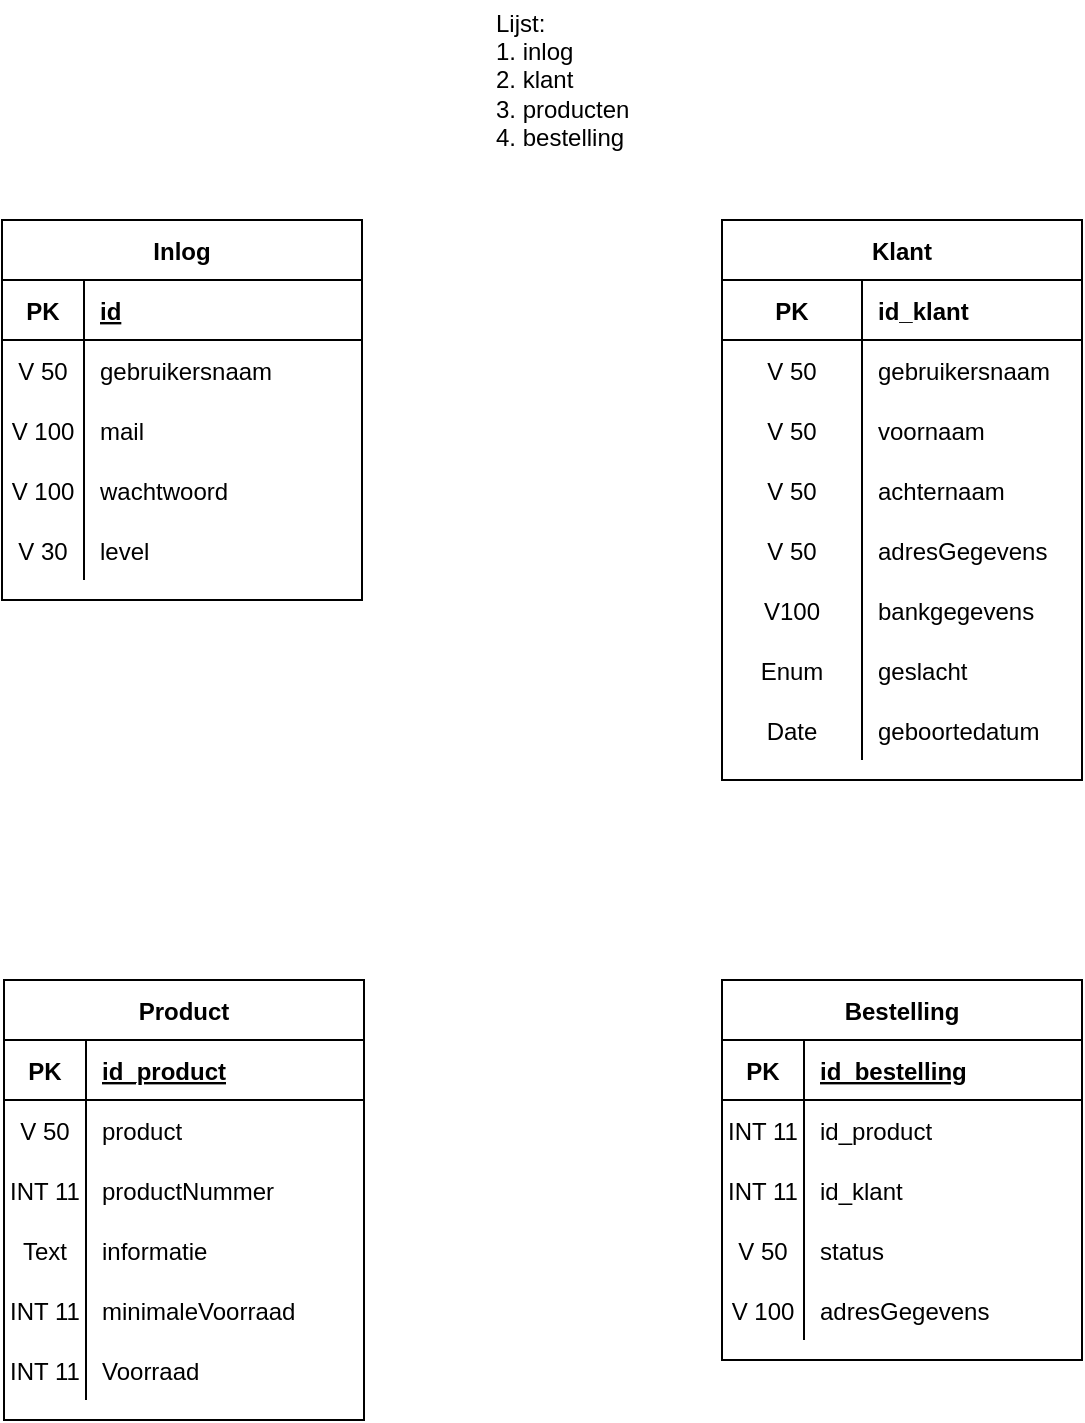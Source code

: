 <mxfile version="17.2.5" type="device" pages="9"><diagram id="3Tu3cE47dZ9jzYZalhQi" name="ERD"><mxGraphModel dx="1554" dy="898" grid="1" gridSize="10" guides="1" tooltips="1" connect="1" arrows="1" fold="1" page="1" pageScale="1" pageWidth="827" pageHeight="1169" math="0" shadow="0"><root><mxCell id="0"/><mxCell id="1" parent="0"/><mxCell id="leKv1FbB8aXuiN1TfAKc-1" value="Lijst:&lt;br&gt;1. inlog&lt;br&gt;2. klant&lt;br&gt;&lt;div&gt;&lt;span&gt;3. producten&lt;/span&gt;&lt;/div&gt;&lt;div&gt;&lt;span&gt;4. bestelling&lt;/span&gt;&lt;/div&gt;" style="text;html=1;strokeColor=none;fillColor=none;align=left;verticalAlign=middle;whiteSpace=wrap;rounded=0;" parent="1" vertex="1"><mxGeometry x="374" y="10" width="80" height="80" as="geometry"/></mxCell><mxCell id="B9HLRSBy3KyxcffWz0RC-27" value="Inlog" style="shape=table;startSize=30;container=1;collapsible=1;childLayout=tableLayout;fixedRows=1;rowLines=0;fontStyle=1;align=center;resizeLast=1;" parent="1" vertex="1"><mxGeometry x="129" y="120" width="180" height="190" as="geometry"/></mxCell><mxCell id="B9HLRSBy3KyxcffWz0RC-28" value="" style="shape=tableRow;horizontal=0;startSize=0;swimlaneHead=0;swimlaneBody=0;fillColor=none;collapsible=0;dropTarget=0;points=[[0,0.5],[1,0.5]];portConstraint=eastwest;top=0;left=0;right=0;bottom=1;" parent="B9HLRSBy3KyxcffWz0RC-27" vertex="1"><mxGeometry y="30" width="180" height="30" as="geometry"/></mxCell><mxCell id="B9HLRSBy3KyxcffWz0RC-29" value="PK" style="shape=partialRectangle;connectable=0;fillColor=none;top=0;left=0;bottom=0;right=0;fontStyle=1;overflow=hidden;" parent="B9HLRSBy3KyxcffWz0RC-28" vertex="1"><mxGeometry width="41" height="30" as="geometry"><mxRectangle width="41" height="30" as="alternateBounds"/></mxGeometry></mxCell><mxCell id="B9HLRSBy3KyxcffWz0RC-30" value="id" style="shape=partialRectangle;connectable=0;fillColor=none;top=0;left=0;bottom=0;right=0;align=left;spacingLeft=6;fontStyle=5;overflow=hidden;" parent="B9HLRSBy3KyxcffWz0RC-28" vertex="1"><mxGeometry x="41" width="139" height="30" as="geometry"><mxRectangle width="139" height="30" as="alternateBounds"/></mxGeometry></mxCell><mxCell id="B9HLRSBy3KyxcffWz0RC-31" value="" style="shape=tableRow;horizontal=0;startSize=0;swimlaneHead=0;swimlaneBody=0;fillColor=none;collapsible=0;dropTarget=0;points=[[0,0.5],[1,0.5]];portConstraint=eastwest;top=0;left=0;right=0;bottom=0;" parent="B9HLRSBy3KyxcffWz0RC-27" vertex="1"><mxGeometry y="60" width="180" height="30" as="geometry"/></mxCell><mxCell id="B9HLRSBy3KyxcffWz0RC-32" value="V 50" style="shape=partialRectangle;connectable=0;fillColor=none;top=0;left=0;bottom=0;right=0;editable=1;overflow=hidden;" parent="B9HLRSBy3KyxcffWz0RC-31" vertex="1"><mxGeometry width="41" height="30" as="geometry"><mxRectangle width="41" height="30" as="alternateBounds"/></mxGeometry></mxCell><mxCell id="B9HLRSBy3KyxcffWz0RC-33" value="gebruikersnaam" style="shape=partialRectangle;connectable=0;fillColor=none;top=0;left=0;bottom=0;right=0;align=left;spacingLeft=6;overflow=hidden;" parent="B9HLRSBy3KyxcffWz0RC-31" vertex="1"><mxGeometry x="41" width="139" height="30" as="geometry"><mxRectangle width="139" height="30" as="alternateBounds"/></mxGeometry></mxCell><mxCell id="B9HLRSBy3KyxcffWz0RC-34" value="" style="shape=tableRow;horizontal=0;startSize=0;swimlaneHead=0;swimlaneBody=0;fillColor=none;collapsible=0;dropTarget=0;points=[[0,0.5],[1,0.5]];portConstraint=eastwest;top=0;left=0;right=0;bottom=0;" parent="B9HLRSBy3KyxcffWz0RC-27" vertex="1"><mxGeometry y="90" width="180" height="30" as="geometry"/></mxCell><mxCell id="B9HLRSBy3KyxcffWz0RC-35" value="V 100" style="shape=partialRectangle;connectable=0;fillColor=none;top=0;left=0;bottom=0;right=0;editable=1;overflow=hidden;" parent="B9HLRSBy3KyxcffWz0RC-34" vertex="1"><mxGeometry width="41" height="30" as="geometry"><mxRectangle width="41" height="30" as="alternateBounds"/></mxGeometry></mxCell><mxCell id="B9HLRSBy3KyxcffWz0RC-36" value="mail" style="shape=partialRectangle;connectable=0;fillColor=none;top=0;left=0;bottom=0;right=0;align=left;spacingLeft=6;overflow=hidden;" parent="B9HLRSBy3KyxcffWz0RC-34" vertex="1"><mxGeometry x="41" width="139" height="30" as="geometry"><mxRectangle width="139" height="30" as="alternateBounds"/></mxGeometry></mxCell><mxCell id="B9HLRSBy3KyxcffWz0RC-37" value="" style="shape=tableRow;horizontal=0;startSize=0;swimlaneHead=0;swimlaneBody=0;fillColor=none;collapsible=0;dropTarget=0;points=[[0,0.5],[1,0.5]];portConstraint=eastwest;top=0;left=0;right=0;bottom=0;" parent="B9HLRSBy3KyxcffWz0RC-27" vertex="1"><mxGeometry y="120" width="180" height="30" as="geometry"/></mxCell><mxCell id="B9HLRSBy3KyxcffWz0RC-38" value="V 100" style="shape=partialRectangle;connectable=0;fillColor=none;top=0;left=0;bottom=0;right=0;editable=1;overflow=hidden;" parent="B9HLRSBy3KyxcffWz0RC-37" vertex="1"><mxGeometry width="41" height="30" as="geometry"><mxRectangle width="41" height="30" as="alternateBounds"/></mxGeometry></mxCell><mxCell id="B9HLRSBy3KyxcffWz0RC-39" value="wachtwoord" style="shape=partialRectangle;connectable=0;fillColor=none;top=0;left=0;bottom=0;right=0;align=left;spacingLeft=6;overflow=hidden;" parent="B9HLRSBy3KyxcffWz0RC-37" vertex="1"><mxGeometry x="41" width="139" height="30" as="geometry"><mxRectangle width="139" height="30" as="alternateBounds"/></mxGeometry></mxCell><mxCell id="B9HLRSBy3KyxcffWz0RC-132" style="shape=tableRow;horizontal=0;startSize=0;swimlaneHead=0;swimlaneBody=0;fillColor=none;collapsible=0;dropTarget=0;points=[[0,0.5],[1,0.5]];portConstraint=eastwest;top=0;left=0;right=0;bottom=0;" parent="B9HLRSBy3KyxcffWz0RC-27" vertex="1"><mxGeometry y="150" width="180" height="30" as="geometry"/></mxCell><mxCell id="B9HLRSBy3KyxcffWz0RC-133" value="V 30" style="shape=partialRectangle;connectable=0;fillColor=none;top=0;left=0;bottom=0;right=0;editable=1;overflow=hidden;" parent="B9HLRSBy3KyxcffWz0RC-132" vertex="1"><mxGeometry width="41" height="30" as="geometry"><mxRectangle width="41" height="30" as="alternateBounds"/></mxGeometry></mxCell><mxCell id="B9HLRSBy3KyxcffWz0RC-134" value="level" style="shape=partialRectangle;connectable=0;fillColor=none;top=0;left=0;bottom=0;right=0;align=left;spacingLeft=6;overflow=hidden;" parent="B9HLRSBy3KyxcffWz0RC-132" vertex="1"><mxGeometry x="41" width="139" height="30" as="geometry"><mxRectangle width="139" height="30" as="alternateBounds"/></mxGeometry></mxCell><mxCell id="FwjhrBSAWLNYhL5yOaO1-17" value="Product" style="shape=table;startSize=30;container=1;collapsible=1;childLayout=tableLayout;fixedRows=1;rowLines=0;fontStyle=1;align=center;resizeLast=1;" parent="1" vertex="1"><mxGeometry x="130" y="500" width="180" height="220" as="geometry"/></mxCell><mxCell id="FwjhrBSAWLNYhL5yOaO1-18" value="" style="shape=tableRow;horizontal=0;startSize=0;swimlaneHead=0;swimlaneBody=0;fillColor=none;collapsible=0;dropTarget=0;points=[[0,0.5],[1,0.5]];portConstraint=eastwest;top=0;left=0;right=0;bottom=1;" parent="FwjhrBSAWLNYhL5yOaO1-17" vertex="1"><mxGeometry y="30" width="180" height="30" as="geometry"/></mxCell><mxCell id="FwjhrBSAWLNYhL5yOaO1-19" value="PK" style="shape=partialRectangle;connectable=0;fillColor=none;top=0;left=0;bottom=0;right=0;fontStyle=1;overflow=hidden;" parent="FwjhrBSAWLNYhL5yOaO1-18" vertex="1"><mxGeometry width="41" height="30" as="geometry"><mxRectangle width="41" height="30" as="alternateBounds"/></mxGeometry></mxCell><mxCell id="FwjhrBSAWLNYhL5yOaO1-20" value="id_product" style="shape=partialRectangle;connectable=0;fillColor=none;top=0;left=0;bottom=0;right=0;align=left;spacingLeft=6;fontStyle=5;overflow=hidden;" parent="FwjhrBSAWLNYhL5yOaO1-18" vertex="1"><mxGeometry x="41" width="139" height="30" as="geometry"><mxRectangle width="139" height="30" as="alternateBounds"/></mxGeometry></mxCell><mxCell id="FwjhrBSAWLNYhL5yOaO1-21" value="" style="shape=tableRow;horizontal=0;startSize=0;swimlaneHead=0;swimlaneBody=0;fillColor=none;collapsible=0;dropTarget=0;points=[[0,0.5],[1,0.5]];portConstraint=eastwest;top=0;left=0;right=0;bottom=0;" parent="FwjhrBSAWLNYhL5yOaO1-17" vertex="1"><mxGeometry y="60" width="180" height="30" as="geometry"/></mxCell><mxCell id="FwjhrBSAWLNYhL5yOaO1-22" value="V 50" style="shape=partialRectangle;connectable=0;fillColor=none;top=0;left=0;bottom=0;right=0;editable=1;overflow=hidden;" parent="FwjhrBSAWLNYhL5yOaO1-21" vertex="1"><mxGeometry width="41" height="30" as="geometry"><mxRectangle width="41" height="30" as="alternateBounds"/></mxGeometry></mxCell><mxCell id="FwjhrBSAWLNYhL5yOaO1-23" value="product" style="shape=partialRectangle;connectable=0;fillColor=none;top=0;left=0;bottom=0;right=0;align=left;spacingLeft=6;overflow=hidden;" parent="FwjhrBSAWLNYhL5yOaO1-21" vertex="1"><mxGeometry x="41" width="139" height="30" as="geometry"><mxRectangle width="139" height="30" as="alternateBounds"/></mxGeometry></mxCell><mxCell id="4SAe-yv6Poqo-JF1n6b5-4" style="shape=tableRow;horizontal=0;startSize=0;swimlaneHead=0;swimlaneBody=0;fillColor=none;collapsible=0;dropTarget=0;points=[[0,0.5],[1,0.5]];portConstraint=eastwest;top=0;left=0;right=0;bottom=0;" parent="FwjhrBSAWLNYhL5yOaO1-17" vertex="1"><mxGeometry y="90" width="180" height="30" as="geometry"/></mxCell><mxCell id="4SAe-yv6Poqo-JF1n6b5-5" value="INT 11" style="shape=partialRectangle;connectable=0;fillColor=none;top=0;left=0;bottom=0;right=0;editable=1;overflow=hidden;" parent="4SAe-yv6Poqo-JF1n6b5-4" vertex="1"><mxGeometry width="41" height="30" as="geometry"><mxRectangle width="41" height="30" as="alternateBounds"/></mxGeometry></mxCell><mxCell id="4SAe-yv6Poqo-JF1n6b5-6" value="productNummer" style="shape=partialRectangle;connectable=0;fillColor=none;top=0;left=0;bottom=0;right=0;align=left;spacingLeft=6;overflow=hidden;" parent="4SAe-yv6Poqo-JF1n6b5-4" vertex="1"><mxGeometry x="41" width="139" height="30" as="geometry"><mxRectangle width="139" height="30" as="alternateBounds"/></mxGeometry></mxCell><mxCell id="FwjhrBSAWLNYhL5yOaO1-24" value="" style="shape=tableRow;horizontal=0;startSize=0;swimlaneHead=0;swimlaneBody=0;fillColor=none;collapsible=0;dropTarget=0;points=[[0,0.5],[1,0.5]];portConstraint=eastwest;top=0;left=0;right=0;bottom=0;" parent="FwjhrBSAWLNYhL5yOaO1-17" vertex="1"><mxGeometry y="120" width="180" height="30" as="geometry"/></mxCell><mxCell id="FwjhrBSAWLNYhL5yOaO1-25" value="Text" style="shape=partialRectangle;connectable=0;fillColor=none;top=0;left=0;bottom=0;right=0;editable=1;overflow=hidden;" parent="FwjhrBSAWLNYhL5yOaO1-24" vertex="1"><mxGeometry width="41" height="30" as="geometry"><mxRectangle width="41" height="30" as="alternateBounds"/></mxGeometry></mxCell><mxCell id="FwjhrBSAWLNYhL5yOaO1-26" value="informatie" style="shape=partialRectangle;connectable=0;fillColor=none;top=0;left=0;bottom=0;right=0;align=left;spacingLeft=6;overflow=hidden;" parent="FwjhrBSAWLNYhL5yOaO1-24" vertex="1"><mxGeometry x="41" width="139" height="30" as="geometry"><mxRectangle width="139" height="30" as="alternateBounds"/></mxGeometry></mxCell><mxCell id="4SAe-yv6Poqo-JF1n6b5-7" style="shape=tableRow;horizontal=0;startSize=0;swimlaneHead=0;swimlaneBody=0;fillColor=none;collapsible=0;dropTarget=0;points=[[0,0.5],[1,0.5]];portConstraint=eastwest;top=0;left=0;right=0;bottom=0;" parent="FwjhrBSAWLNYhL5yOaO1-17" vertex="1"><mxGeometry y="150" width="180" height="30" as="geometry"/></mxCell><mxCell id="4SAe-yv6Poqo-JF1n6b5-8" value="INT 11" style="shape=partialRectangle;connectable=0;fillColor=none;top=0;left=0;bottom=0;right=0;editable=1;overflow=hidden;" parent="4SAe-yv6Poqo-JF1n6b5-7" vertex="1"><mxGeometry width="41" height="30" as="geometry"><mxRectangle width="41" height="30" as="alternateBounds"/></mxGeometry></mxCell><mxCell id="4SAe-yv6Poqo-JF1n6b5-9" value="minimaleVoorraad" style="shape=partialRectangle;connectable=0;fillColor=none;top=0;left=0;bottom=0;right=0;align=left;spacingLeft=6;overflow=hidden;" parent="4SAe-yv6Poqo-JF1n6b5-7" vertex="1"><mxGeometry x="41" width="139" height="30" as="geometry"><mxRectangle width="139" height="30" as="alternateBounds"/></mxGeometry></mxCell><mxCell id="FwjhrBSAWLNYhL5yOaO1-27" value="" style="shape=tableRow;horizontal=0;startSize=0;swimlaneHead=0;swimlaneBody=0;fillColor=none;collapsible=0;dropTarget=0;points=[[0,0.5],[1,0.5]];portConstraint=eastwest;top=0;left=0;right=0;bottom=0;" parent="FwjhrBSAWLNYhL5yOaO1-17" vertex="1"><mxGeometry y="180" width="180" height="30" as="geometry"/></mxCell><mxCell id="FwjhrBSAWLNYhL5yOaO1-28" value="INT 11" style="shape=partialRectangle;connectable=0;fillColor=none;top=0;left=0;bottom=0;right=0;editable=1;overflow=hidden;" parent="FwjhrBSAWLNYhL5yOaO1-27" vertex="1"><mxGeometry width="41" height="30" as="geometry"><mxRectangle width="41" height="30" as="alternateBounds"/></mxGeometry></mxCell><mxCell id="FwjhrBSAWLNYhL5yOaO1-29" value="Voorraad" style="shape=partialRectangle;connectable=0;fillColor=none;top=0;left=0;bottom=0;right=0;align=left;spacingLeft=6;overflow=hidden;" parent="FwjhrBSAWLNYhL5yOaO1-27" vertex="1"><mxGeometry x="41" width="139" height="30" as="geometry"><mxRectangle width="139" height="30" as="alternateBounds"/></mxGeometry></mxCell><mxCell id="FwjhrBSAWLNYhL5yOaO1-49" value="Bestelling" style="shape=table;startSize=30;container=1;collapsible=1;childLayout=tableLayout;fixedRows=1;rowLines=0;fontStyle=1;align=center;resizeLast=1;" parent="1" vertex="1"><mxGeometry x="489" y="500" width="180" height="190" as="geometry"/></mxCell><mxCell id="FwjhrBSAWLNYhL5yOaO1-50" value="" style="shape=tableRow;horizontal=0;startSize=0;swimlaneHead=0;swimlaneBody=0;fillColor=none;collapsible=0;dropTarget=0;points=[[0,0.5],[1,0.5]];portConstraint=eastwest;top=0;left=0;right=0;bottom=1;" parent="FwjhrBSAWLNYhL5yOaO1-49" vertex="1"><mxGeometry y="30" width="180" height="30" as="geometry"/></mxCell><mxCell id="FwjhrBSAWLNYhL5yOaO1-51" value="PK" style="shape=partialRectangle;connectable=0;fillColor=none;top=0;left=0;bottom=0;right=0;fontStyle=1;overflow=hidden;" parent="FwjhrBSAWLNYhL5yOaO1-50" vertex="1"><mxGeometry width="41" height="30" as="geometry"><mxRectangle width="41" height="30" as="alternateBounds"/></mxGeometry></mxCell><mxCell id="FwjhrBSAWLNYhL5yOaO1-52" value="id_bestelling" style="shape=partialRectangle;connectable=0;fillColor=none;top=0;left=0;bottom=0;right=0;align=left;spacingLeft=6;fontStyle=5;overflow=hidden;" parent="FwjhrBSAWLNYhL5yOaO1-50" vertex="1"><mxGeometry x="41" width="139" height="30" as="geometry"><mxRectangle width="139" height="30" as="alternateBounds"/></mxGeometry></mxCell><mxCell id="FwjhrBSAWLNYhL5yOaO1-53" value="" style="shape=tableRow;horizontal=0;startSize=0;swimlaneHead=0;swimlaneBody=0;fillColor=none;collapsible=0;dropTarget=0;points=[[0,0.5],[1,0.5]];portConstraint=eastwest;top=0;left=0;right=0;bottom=0;" parent="FwjhrBSAWLNYhL5yOaO1-49" vertex="1"><mxGeometry y="60" width="180" height="30" as="geometry"/></mxCell><mxCell id="FwjhrBSAWLNYhL5yOaO1-54" value="INT 11" style="shape=partialRectangle;connectable=0;fillColor=none;top=0;left=0;bottom=0;right=0;editable=1;overflow=hidden;" parent="FwjhrBSAWLNYhL5yOaO1-53" vertex="1"><mxGeometry width="41" height="30" as="geometry"><mxRectangle width="41" height="30" as="alternateBounds"/></mxGeometry></mxCell><mxCell id="FwjhrBSAWLNYhL5yOaO1-55" value="id_product" style="shape=partialRectangle;connectable=0;fillColor=none;top=0;left=0;bottom=0;right=0;align=left;spacingLeft=6;overflow=hidden;" parent="FwjhrBSAWLNYhL5yOaO1-53" vertex="1"><mxGeometry x="41" width="139" height="30" as="geometry"><mxRectangle width="139" height="30" as="alternateBounds"/></mxGeometry></mxCell><mxCell id="FwjhrBSAWLNYhL5yOaO1-56" value="" style="shape=tableRow;horizontal=0;startSize=0;swimlaneHead=0;swimlaneBody=0;fillColor=none;collapsible=0;dropTarget=0;points=[[0,0.5],[1,0.5]];portConstraint=eastwest;top=0;left=0;right=0;bottom=0;" parent="FwjhrBSAWLNYhL5yOaO1-49" vertex="1"><mxGeometry y="90" width="180" height="30" as="geometry"/></mxCell><mxCell id="FwjhrBSAWLNYhL5yOaO1-57" value="INT 11" style="shape=partialRectangle;connectable=0;fillColor=none;top=0;left=0;bottom=0;right=0;editable=1;overflow=hidden;" parent="FwjhrBSAWLNYhL5yOaO1-56" vertex="1"><mxGeometry width="41" height="30" as="geometry"><mxRectangle width="41" height="30" as="alternateBounds"/></mxGeometry></mxCell><mxCell id="FwjhrBSAWLNYhL5yOaO1-58" value="id_klant" style="shape=partialRectangle;connectable=0;fillColor=none;top=0;left=0;bottom=0;right=0;align=left;spacingLeft=6;overflow=hidden;" parent="FwjhrBSAWLNYhL5yOaO1-56" vertex="1"><mxGeometry x="41" width="139" height="30" as="geometry"><mxRectangle width="139" height="30" as="alternateBounds"/></mxGeometry></mxCell><mxCell id="FwjhrBSAWLNYhL5yOaO1-59" value="" style="shape=tableRow;horizontal=0;startSize=0;swimlaneHead=0;swimlaneBody=0;fillColor=none;collapsible=0;dropTarget=0;points=[[0,0.5],[1,0.5]];portConstraint=eastwest;top=0;left=0;right=0;bottom=0;" parent="FwjhrBSAWLNYhL5yOaO1-49" vertex="1"><mxGeometry y="120" width="180" height="30" as="geometry"/></mxCell><mxCell id="FwjhrBSAWLNYhL5yOaO1-60" value="V 50" style="shape=partialRectangle;connectable=0;fillColor=none;top=0;left=0;bottom=0;right=0;editable=1;overflow=hidden;" parent="FwjhrBSAWLNYhL5yOaO1-59" vertex="1"><mxGeometry width="41" height="30" as="geometry"><mxRectangle width="41" height="30" as="alternateBounds"/></mxGeometry></mxCell><mxCell id="FwjhrBSAWLNYhL5yOaO1-61" value="status" style="shape=partialRectangle;connectable=0;fillColor=none;top=0;left=0;bottom=0;right=0;align=left;spacingLeft=6;overflow=hidden;" parent="FwjhrBSAWLNYhL5yOaO1-59" vertex="1"><mxGeometry x="41" width="139" height="30" as="geometry"><mxRectangle width="139" height="30" as="alternateBounds"/></mxGeometry></mxCell><mxCell id="etI4TW9PUXbFQIMLA716-1" style="shape=tableRow;horizontal=0;startSize=0;swimlaneHead=0;swimlaneBody=0;fillColor=none;collapsible=0;dropTarget=0;points=[[0,0.5],[1,0.5]];portConstraint=eastwest;top=0;left=0;right=0;bottom=0;" parent="FwjhrBSAWLNYhL5yOaO1-49" vertex="1"><mxGeometry y="150" width="180" height="30" as="geometry"/></mxCell><mxCell id="etI4TW9PUXbFQIMLA716-2" value="V 100" style="shape=partialRectangle;connectable=0;fillColor=none;top=0;left=0;bottom=0;right=0;editable=1;overflow=hidden;" parent="etI4TW9PUXbFQIMLA716-1" vertex="1"><mxGeometry width="41" height="30" as="geometry"><mxRectangle width="41" height="30" as="alternateBounds"/></mxGeometry></mxCell><mxCell id="etI4TW9PUXbFQIMLA716-3" value="adresGegevens" style="shape=partialRectangle;connectable=0;fillColor=none;top=0;left=0;bottom=0;right=0;align=left;spacingLeft=6;overflow=hidden;" parent="etI4TW9PUXbFQIMLA716-1" vertex="1"><mxGeometry x="41" width="139" height="30" as="geometry"><mxRectangle width="139" height="30" as="alternateBounds"/></mxGeometry></mxCell><mxCell id="4SAe-yv6Poqo-JF1n6b5-10" value="Klant" style="shape=table;startSize=30;container=1;collapsible=1;childLayout=tableLayout;fixedRows=1;rowLines=0;fontStyle=1;align=center;resizeLast=1;" parent="1" vertex="1"><mxGeometry x="489" y="120" width="180" height="280" as="geometry"><mxRectangle x="350" y="210" width="70" height="30" as="alternateBounds"/></mxGeometry></mxCell><mxCell id="4SAe-yv6Poqo-JF1n6b5-11" value="" style="shape=tableRow;horizontal=0;startSize=0;swimlaneHead=0;swimlaneBody=0;fillColor=none;collapsible=0;dropTarget=0;points=[[0,0.5],[1,0.5]];portConstraint=eastwest;top=0;left=0;right=0;bottom=1;" parent="4SAe-yv6Poqo-JF1n6b5-10" vertex="1"><mxGeometry y="30" width="180" height="30" as="geometry"/></mxCell><mxCell id="4SAe-yv6Poqo-JF1n6b5-12" value="PK" style="shape=partialRectangle;connectable=0;fillColor=none;top=0;left=0;bottom=0;right=0;fontStyle=1;overflow=hidden;" parent="4SAe-yv6Poqo-JF1n6b5-11" vertex="1"><mxGeometry width="70" height="30" as="geometry"><mxRectangle width="70" height="30" as="alternateBounds"/></mxGeometry></mxCell><mxCell id="4SAe-yv6Poqo-JF1n6b5-13" value="id_klant" style="shape=partialRectangle;connectable=0;fillColor=none;top=0;left=0;bottom=0;right=0;align=left;spacingLeft=6;fontStyle=1;overflow=hidden;" parent="4SAe-yv6Poqo-JF1n6b5-11" vertex="1"><mxGeometry x="70" width="110" height="30" as="geometry"><mxRectangle width="110" height="30" as="alternateBounds"/></mxGeometry></mxCell><mxCell id="4SAe-yv6Poqo-JF1n6b5-41" style="shape=tableRow;horizontal=0;startSize=0;swimlaneHead=0;swimlaneBody=0;fillColor=none;collapsible=0;dropTarget=0;points=[[0,0.5],[1,0.5]];portConstraint=eastwest;top=0;left=0;right=0;bottom=0;" parent="4SAe-yv6Poqo-JF1n6b5-10" vertex="1"><mxGeometry y="60" width="180" height="30" as="geometry"/></mxCell><mxCell id="4SAe-yv6Poqo-JF1n6b5-42" value="V 50" style="shape=partialRectangle;connectable=0;fillColor=none;top=0;left=0;bottom=0;right=0;editable=1;overflow=hidden;" parent="4SAe-yv6Poqo-JF1n6b5-41" vertex="1"><mxGeometry width="70" height="30" as="geometry"><mxRectangle width="70" height="30" as="alternateBounds"/></mxGeometry></mxCell><mxCell id="4SAe-yv6Poqo-JF1n6b5-43" value="gebruikersnaam" style="shape=partialRectangle;connectable=0;fillColor=none;top=0;left=0;bottom=0;right=0;align=left;spacingLeft=6;overflow=hidden;" parent="4SAe-yv6Poqo-JF1n6b5-41" vertex="1"><mxGeometry x="70" width="110" height="30" as="geometry"><mxRectangle width="110" height="30" as="alternateBounds"/></mxGeometry></mxCell><mxCell id="4SAe-yv6Poqo-JF1n6b5-14" style="shape=tableRow;horizontal=0;startSize=0;swimlaneHead=0;swimlaneBody=0;fillColor=none;collapsible=0;dropTarget=0;points=[[0,0.5],[1,0.5]];portConstraint=eastwest;top=0;left=0;right=0;bottom=0;" parent="4SAe-yv6Poqo-JF1n6b5-10" vertex="1"><mxGeometry y="90" width="180" height="30" as="geometry"/></mxCell><mxCell id="4SAe-yv6Poqo-JF1n6b5-15" value="V 50" style="shape=partialRectangle;connectable=0;fillColor=none;top=0;left=0;bottom=0;right=0;editable=1;overflow=hidden;" parent="4SAe-yv6Poqo-JF1n6b5-14" vertex="1"><mxGeometry width="70" height="30" as="geometry"><mxRectangle width="70" height="30" as="alternateBounds"/></mxGeometry></mxCell><mxCell id="4SAe-yv6Poqo-JF1n6b5-16" value="voornaam" style="shape=partialRectangle;connectable=0;fillColor=none;top=0;left=0;bottom=0;right=0;align=left;spacingLeft=6;overflow=hidden;" parent="4SAe-yv6Poqo-JF1n6b5-14" vertex="1"><mxGeometry x="70" width="110" height="30" as="geometry"><mxRectangle width="110" height="30" as="alternateBounds"/></mxGeometry></mxCell><mxCell id="4SAe-yv6Poqo-JF1n6b5-17" style="shape=tableRow;horizontal=0;startSize=0;swimlaneHead=0;swimlaneBody=0;fillColor=none;collapsible=0;dropTarget=0;points=[[0,0.5],[1,0.5]];portConstraint=eastwest;top=0;left=0;right=0;bottom=0;" parent="4SAe-yv6Poqo-JF1n6b5-10" vertex="1"><mxGeometry y="120" width="180" height="30" as="geometry"/></mxCell><mxCell id="4SAe-yv6Poqo-JF1n6b5-18" value="V 50" style="shape=partialRectangle;connectable=0;fillColor=none;top=0;left=0;bottom=0;right=0;editable=1;overflow=hidden;" parent="4SAe-yv6Poqo-JF1n6b5-17" vertex="1"><mxGeometry width="70" height="30" as="geometry"><mxRectangle width="70" height="30" as="alternateBounds"/></mxGeometry></mxCell><mxCell id="4SAe-yv6Poqo-JF1n6b5-19" value="achternaam" style="shape=partialRectangle;connectable=0;fillColor=none;top=0;left=0;bottom=0;right=0;align=left;spacingLeft=6;overflow=hidden;" parent="4SAe-yv6Poqo-JF1n6b5-17" vertex="1"><mxGeometry x="70" width="110" height="30" as="geometry"><mxRectangle width="110" height="30" as="alternateBounds"/></mxGeometry></mxCell><mxCell id="4SAe-yv6Poqo-JF1n6b5-23" style="shape=tableRow;horizontal=0;startSize=0;swimlaneHead=0;swimlaneBody=0;fillColor=none;collapsible=0;dropTarget=0;points=[[0,0.5],[1,0.5]];portConstraint=eastwest;top=0;left=0;right=0;bottom=0;" parent="4SAe-yv6Poqo-JF1n6b5-10" vertex="1"><mxGeometry y="150" width="180" height="30" as="geometry"/></mxCell><mxCell id="4SAe-yv6Poqo-JF1n6b5-24" value="V 50" style="shape=partialRectangle;connectable=0;fillColor=none;top=0;left=0;bottom=0;right=0;editable=1;overflow=hidden;" parent="4SAe-yv6Poqo-JF1n6b5-23" vertex="1"><mxGeometry width="70" height="30" as="geometry"><mxRectangle width="70" height="30" as="alternateBounds"/></mxGeometry></mxCell><mxCell id="4SAe-yv6Poqo-JF1n6b5-25" value="adresGegevens" style="shape=partialRectangle;connectable=0;fillColor=none;top=0;left=0;bottom=0;right=0;align=left;spacingLeft=6;overflow=hidden;" parent="4SAe-yv6Poqo-JF1n6b5-23" vertex="1"><mxGeometry x="70" width="110" height="30" as="geometry"><mxRectangle width="110" height="30" as="alternateBounds"/></mxGeometry></mxCell><mxCell id="4SAe-yv6Poqo-JF1n6b5-26" style="shape=tableRow;horizontal=0;startSize=0;swimlaneHead=0;swimlaneBody=0;fillColor=none;collapsible=0;dropTarget=0;points=[[0,0.5],[1,0.5]];portConstraint=eastwest;top=0;left=0;right=0;bottom=0;" parent="4SAe-yv6Poqo-JF1n6b5-10" vertex="1"><mxGeometry y="180" width="180" height="30" as="geometry"/></mxCell><mxCell id="4SAe-yv6Poqo-JF1n6b5-27" value="V100" style="shape=partialRectangle;connectable=0;fillColor=none;top=0;left=0;bottom=0;right=0;editable=1;overflow=hidden;" parent="4SAe-yv6Poqo-JF1n6b5-26" vertex="1"><mxGeometry width="70" height="30" as="geometry"><mxRectangle width="70" height="30" as="alternateBounds"/></mxGeometry></mxCell><mxCell id="4SAe-yv6Poqo-JF1n6b5-28" value="bankgegevens" style="shape=partialRectangle;connectable=0;fillColor=none;top=0;left=0;bottom=0;right=0;align=left;spacingLeft=6;overflow=hidden;" parent="4SAe-yv6Poqo-JF1n6b5-26" vertex="1"><mxGeometry x="70" width="110" height="30" as="geometry"><mxRectangle width="110" height="30" as="alternateBounds"/></mxGeometry></mxCell><mxCell id="4SAe-yv6Poqo-JF1n6b5-29" style="shape=tableRow;horizontal=0;startSize=0;swimlaneHead=0;swimlaneBody=0;fillColor=none;collapsible=0;dropTarget=0;points=[[0,0.5],[1,0.5]];portConstraint=eastwest;top=0;left=0;right=0;bottom=0;" parent="4SAe-yv6Poqo-JF1n6b5-10" vertex="1"><mxGeometry y="210" width="180" height="30" as="geometry"/></mxCell><mxCell id="4SAe-yv6Poqo-JF1n6b5-30" value="Enum" style="shape=partialRectangle;connectable=0;fillColor=none;top=0;left=0;bottom=0;right=0;editable=1;overflow=hidden;" parent="4SAe-yv6Poqo-JF1n6b5-29" vertex="1"><mxGeometry width="70" height="30" as="geometry"><mxRectangle width="70" height="30" as="alternateBounds"/></mxGeometry></mxCell><mxCell id="4SAe-yv6Poqo-JF1n6b5-31" value="geslacht" style="shape=partialRectangle;connectable=0;fillColor=none;top=0;left=0;bottom=0;right=0;align=left;spacingLeft=6;overflow=hidden;" parent="4SAe-yv6Poqo-JF1n6b5-29" vertex="1"><mxGeometry x="70" width="110" height="30" as="geometry"><mxRectangle width="110" height="30" as="alternateBounds"/></mxGeometry></mxCell><mxCell id="4SAe-yv6Poqo-JF1n6b5-38" style="shape=tableRow;horizontal=0;startSize=0;swimlaneHead=0;swimlaneBody=0;fillColor=none;collapsible=0;dropTarget=0;points=[[0,0.5],[1,0.5]];portConstraint=eastwest;top=0;left=0;right=0;bottom=0;" parent="4SAe-yv6Poqo-JF1n6b5-10" vertex="1"><mxGeometry y="240" width="180" height="30" as="geometry"/></mxCell><mxCell id="4SAe-yv6Poqo-JF1n6b5-39" value="Date" style="shape=partialRectangle;connectable=0;fillColor=none;top=0;left=0;bottom=0;right=0;editable=1;overflow=hidden;" parent="4SAe-yv6Poqo-JF1n6b5-38" vertex="1"><mxGeometry width="70" height="30" as="geometry"><mxRectangle width="70" height="30" as="alternateBounds"/></mxGeometry></mxCell><mxCell id="4SAe-yv6Poqo-JF1n6b5-40" value="geboortedatum" style="shape=partialRectangle;connectable=0;fillColor=none;top=0;left=0;bottom=0;right=0;align=left;spacingLeft=6;overflow=hidden;" parent="4SAe-yv6Poqo-JF1n6b5-38" vertex="1"><mxGeometry x="70" width="110" height="30" as="geometry"><mxRectangle width="110" height="30" as="alternateBounds"/></mxGeometry></mxCell></root></mxGraphModel></diagram><diagram id="ynbqI1QXpPooc1A6veHA" name="inlog wireframe"><mxGraphModel dx="1554" dy="898" grid="1" gridSize="10" guides="1" tooltips="1" connect="1" arrows="1" fold="1" page="1" pageScale="1" pageWidth="1169" pageHeight="827" math="0" shadow="0"><root><mxCell id="xr9lL4uBat5bJJ74uCMS-0"/><mxCell id="xr9lL4uBat5bJJ74uCMS-1" parent="xr9lL4uBat5bJJ74uCMS-0"/><mxCell id="gG5I_4EWl1DpBVlPL-m_-0" value="" style="rounded=1;whiteSpace=wrap;html=1;fontSize=12;" parent="xr9lL4uBat5bJJ74uCMS-1" vertex="1"><mxGeometry x="410" y="190" width="430" height="340" as="geometry"/></mxCell><mxCell id="gG5I_4EWl1DpBVlPL-m_-1" value="gebruikersnaam" style="rounded=0;whiteSpace=wrap;html=1;fontSize=12;fillColor=#0050ef;strokeColor=#001DBC;fontColor=#ffffff;" parent="xr9lL4uBat5bJJ74uCMS-1" vertex="1"><mxGeometry x="445" y="276" width="360" height="30" as="geometry"/></mxCell><mxCell id="gG5I_4EWl1DpBVlPL-m_-2" value="Wachtwoord" style="rounded=0;whiteSpace=wrap;html=1;fontSize=12;fillColor=#0050ef;strokeColor=#001DBC;fontColor=#ffffff;" parent="xr9lL4uBat5bJJ74uCMS-1" vertex="1"><mxGeometry x="445" y="356" width="360" height="30" as="geometry"/></mxCell><mxCell id="gG5I_4EWl1DpBVlPL-m_-3" value="&lt;font color=&quot;#000000&quot; style=&quot;&quot;&gt;inloggen&lt;/font&gt;" style="labelPosition=center;verticalLabelPosition=middle;align=center;html=1;shape=mxgraph.basic.shaded_button;dx=10;fillColor=#E6E6E6;strokeColor=none;fontSize=12;labelBackgroundColor=none;" parent="xr9lL4uBat5bJJ74uCMS-1" vertex="1"><mxGeometry x="670" y="436" width="110" height="60" as="geometry"/></mxCell><mxCell id="gG5I_4EWl1DpBVlPL-m_-4" value="Terug naar home" style="labelPosition=center;verticalLabelPosition=middle;align=center;html=1;shape=mxgraph.basic.button;dx=10;fontSize=12;" parent="xr9lL4uBat5bJJ74uCMS-1" vertex="1"><mxGeometry x="470" y="436" width="115" height="60" as="geometry"/></mxCell><mxCell id="gG5I_4EWl1DpBVlPL-m_-5" value="Gebruikersnaam" style="text;html=1;strokeColor=none;fillColor=none;align=center;verticalAlign=middle;whiteSpace=wrap;rounded=0;fontSize=12;" parent="xr9lL4uBat5bJJ74uCMS-1" vertex="1"><mxGeometry x="455" y="246" width="60" height="30" as="geometry"/></mxCell><mxCell id="gG5I_4EWl1DpBVlPL-m_-6" value="Wachtwoord" style="text;html=1;strokeColor=none;fillColor=none;align=center;verticalAlign=middle;whiteSpace=wrap;rounded=0;fontSize=12;" parent="xr9lL4uBat5bJJ74uCMS-1" vertex="1"><mxGeometry x="445" y="326" width="70" height="30" as="geometry"/></mxCell><mxCell id="gG5I_4EWl1DpBVlPL-m_-7" value="Header met de naam van het bedrijf" style="rounded=1;whiteSpace=wrap;html=1;" parent="xr9lL4uBat5bJJ74uCMS-1" vertex="1"><mxGeometry x="20" y="10" width="1130" height="60" as="geometry"/></mxCell><mxCell id="gG5I_4EWl1DpBVlPL-m_-8" value="Footer" style="rounded=1;whiteSpace=wrap;html=1;" parent="xr9lL4uBat5bJJ74uCMS-1" vertex="1"><mxGeometry x="20" y="740" width="1130" height="60" as="geometry"/></mxCell><mxCell id="gG5I_4EWl1DpBVlPL-m_-9" value="Text&lt;span style=&quot;color: rgba(0 , 0 , 0 , 0) ; font-family: monospace ; font-size: 0px&quot;&gt;%3CmxGraphModel%3E%3Croot%3E%3CmxCell%20id%3D%220%22%2F%3E%3CmxCell%20id%3D%221%22%20parent%3D%220%22%2F%3E%3CmxCell%20id%3D%222%22%20value%3D%22Select%22%20style%3D%22text%3Bhtml%3D1%3BstrokeColor%3Dnone%3BfillColor%3Dnone%3Balign%3Dcenter%3BverticalAlign%3Dmiddle%3BwhiteSpace%3Dwrap%3Brounded%3D0%3BfontColor%3D%23FF309F%3B%22%20vertex%3D%221%22%20parent%3D%221%22%3E%3CmxGeometry%20x%3D%22740%22%20y%3D%22220%22%20width%3D%2260%22%20height%3D%2230%22%20as%3D%22geometry%22%2F%3E%3C%2FmxCell%3E%3C%2Froot%3E%3C%2FmxGraphModel%3E&lt;/span&gt;" style="text;html=1;strokeColor=none;fillColor=none;align=center;verticalAlign=middle;whiteSpace=wrap;rounded=0;fontColor=#FF309F;" parent="xr9lL4uBat5bJJ74uCMS-1" vertex="1"><mxGeometry x="745" y="276" width="60" height="30" as="geometry"/></mxCell><mxCell id="gG5I_4EWl1DpBVlPL-m_-10" value="Text&lt;span style=&quot;color: rgba(0 , 0 , 0 , 0) ; font-family: monospace ; font-size: 0px&quot;&gt;%3CmxGraphModel%3E%3Croot%3E%3CmxCell%20id%3D%220%22%2F%3E%3CmxCell%20id%3D%221%22%20parent%3D%220%22%2F%3E%3CmxCell%20id%3D%222%22%20value%3D%22Select%22%20style%3D%22text%3Bhtml%3D1%3BstrokeColor%3Dnone%3BfillColor%3Dnone%3Balign%3Dcenter%3BverticalAlign%3Dmiddle%3BwhiteSpace%3Dwrap%3Brounded%3D0%3BfontColor%3D%23FF309F%3B%22%20vertex%3D%221%22%20parent%3D%221%22%3E%3CmxGeometry%20x%3D%22740%22%20y%3D%22220%22%20width%3D%2260%22%20height%3D%2230%22%20as%3D%22geometry%22%2F%3E%3C%2FmxCell%3E%3C%2Froot%3E%3C%2FmxGraphModel%3E&lt;/span&gt;" style="text;html=1;strokeColor=none;fillColor=none;align=center;verticalAlign=middle;whiteSpace=wrap;rounded=0;fontColor=#FF309F;" parent="xr9lL4uBat5bJJ74uCMS-1" vertex="1"><mxGeometry x="745" y="356" width="60" height="30" as="geometry"/></mxCell></root></mxGraphModel></diagram><diagram id="L5OZk8I3AXtfaCdyZvA5" name="Wireframe bestellen"><mxGraphModel dx="1554" dy="898" grid="1" gridSize="10" guides="1" tooltips="1" connect="1" arrows="1" fold="1" page="1" pageScale="1" pageWidth="1169" pageHeight="827" math="0" shadow="0"><root><mxCell id="1SpWOj92HS_K8RsXce6a-0"/><mxCell id="1SpWOj92HS_K8RsXce6a-1" parent="1SpWOj92HS_K8RsXce6a-0"/><mxCell id="GKlrUWOzSSl0g_0OSiTF-0" value="Header met de naam van het bedrijf" style="rounded=1;whiteSpace=wrap;html=1;" parent="1SpWOj92HS_K8RsXce6a-1" vertex="1"><mxGeometry x="30" width="1130" height="60" as="geometry"/></mxCell><mxCell id="SQQED5il0O7QZonJrnfY-0" value="Footer" style="rounded=1;whiteSpace=wrap;html=1;" parent="1SpWOj92HS_K8RsXce6a-1" vertex="1"><mxGeometry x="20" y="767" width="1130" height="60" as="geometry"/></mxCell><mxCell id="BHWba0TGl6OdnJfIcuTA-0" value="" style="rounded=1;whiteSpace=wrap;html=1;" parent="1SpWOj92HS_K8RsXce6a-1" vertex="1"><mxGeometry x="20" y="80" width="180" height="220" as="geometry"/></mxCell><mxCell id="BHWba0TGl6OdnJfIcuTA-1" value="Image" style="rounded=0;whiteSpace=wrap;html=1;" parent="1SpWOj92HS_K8RsXce6a-1" vertex="1"><mxGeometry x="30" y="100" width="160" height="100" as="geometry"/></mxCell><mxCell id="BHWba0TGl6OdnJfIcuTA-2" value="Productnaam" style="text;html=1;strokeColor=none;fillColor=none;align=center;verticalAlign=middle;whiteSpace=wrap;rounded=0;" parent="1SpWOj92HS_K8RsXce6a-1" vertex="1"><mxGeometry x="60" y="210" width="80" height="30" as="geometry"/></mxCell><mxCell id="BHWba0TGl6OdnJfIcuTA-4" value="Button voor modal *" style="labelPosition=center;verticalLabelPosition=middle;align=center;html=1;shape=mxgraph.basic.shaded_button;dx=10;fillColor=#E6E6E6;strokeColor=none;rounded=1;labelBackgroundColor=none;fontColor=#030303;" parent="1SpWOj92HS_K8RsXce6a-1" vertex="1"><mxGeometry x="20" y="240" width="130" height="40" as="geometry"/></mxCell><mxCell id="BHWba0TGl6OdnJfIcuTA-5" value="* = In het modal gaat alle informatie van het product staan dat de klant mag zien" style="text;html=1;strokeColor=none;fillColor=none;align=center;verticalAlign=middle;whiteSpace=wrap;rounded=0;" parent="1SpWOj92HS_K8RsXce6a-1" vertex="1"><mxGeometry x="1180" width="200" height="80" as="geometry"/></mxCell><mxCell id="BHWba0TGl6OdnJfIcuTA-6" value="" style="rounded=1;whiteSpace=wrap;html=1;" parent="1SpWOj92HS_K8RsXce6a-1" vertex="1"><mxGeometry x="211" y="80" width="180" height="220" as="geometry"/></mxCell><mxCell id="BHWba0TGl6OdnJfIcuTA-7" value="Image" style="rounded=0;whiteSpace=wrap;html=1;" parent="1SpWOj92HS_K8RsXce6a-1" vertex="1"><mxGeometry x="221" y="100" width="160" height="100" as="geometry"/></mxCell><mxCell id="BHWba0TGl6OdnJfIcuTA-8" value="Productnaam" style="text;html=1;strokeColor=none;fillColor=none;align=center;verticalAlign=middle;whiteSpace=wrap;rounded=0;" parent="1SpWOj92HS_K8RsXce6a-1" vertex="1"><mxGeometry x="251" y="210" width="80" height="30" as="geometry"/></mxCell><mxCell id="BHWba0TGl6OdnJfIcuTA-10" value="" style="rounded=1;whiteSpace=wrap;html=1;" parent="1SpWOj92HS_K8RsXce6a-1" vertex="1"><mxGeometry x="400" y="80" width="180" height="220" as="geometry"/></mxCell><mxCell id="BHWba0TGl6OdnJfIcuTA-11" value="Image" style="rounded=0;whiteSpace=wrap;html=1;" parent="1SpWOj92HS_K8RsXce6a-1" vertex="1"><mxGeometry x="410" y="100" width="160" height="100" as="geometry"/></mxCell><mxCell id="BHWba0TGl6OdnJfIcuTA-12" value="Productnaam" style="text;html=1;strokeColor=none;fillColor=none;align=center;verticalAlign=middle;whiteSpace=wrap;rounded=0;" parent="1SpWOj92HS_K8RsXce6a-1" vertex="1"><mxGeometry x="440" y="210" width="80" height="30" as="geometry"/></mxCell><mxCell id="BHWba0TGl6OdnJfIcuTA-14" value="" style="rounded=1;whiteSpace=wrap;html=1;" parent="1SpWOj92HS_K8RsXce6a-1" vertex="1"><mxGeometry x="590" y="80" width="180" height="220" as="geometry"/></mxCell><mxCell id="BHWba0TGl6OdnJfIcuTA-15" value="Image" style="rounded=0;whiteSpace=wrap;html=1;" parent="1SpWOj92HS_K8RsXce6a-1" vertex="1"><mxGeometry x="600" y="100" width="160" height="100" as="geometry"/></mxCell><mxCell id="BHWba0TGl6OdnJfIcuTA-16" value="Productnaam" style="text;html=1;strokeColor=none;fillColor=none;align=center;verticalAlign=middle;whiteSpace=wrap;rounded=0;" parent="1SpWOj92HS_K8RsXce6a-1" vertex="1"><mxGeometry x="630" y="210" width="80" height="30" as="geometry"/></mxCell><mxCell id="BHWba0TGl6OdnJfIcuTA-18" value="" style="rounded=1;whiteSpace=wrap;html=1;" parent="1SpWOj92HS_K8RsXce6a-1" vertex="1"><mxGeometry x="780" y="80" width="180" height="220" as="geometry"/></mxCell><mxCell id="BHWba0TGl6OdnJfIcuTA-19" value="Image" style="rounded=0;whiteSpace=wrap;html=1;" parent="1SpWOj92HS_K8RsXce6a-1" vertex="1"><mxGeometry x="790" y="100" width="160" height="100" as="geometry"/></mxCell><mxCell id="BHWba0TGl6OdnJfIcuTA-20" value="Productnaam" style="text;html=1;strokeColor=none;fillColor=none;align=center;verticalAlign=middle;whiteSpace=wrap;rounded=0;" parent="1SpWOj92HS_K8RsXce6a-1" vertex="1"><mxGeometry x="820" y="210" width="80" height="30" as="geometry"/></mxCell><mxCell id="BHWba0TGl6OdnJfIcuTA-22" value="" style="rounded=1;whiteSpace=wrap;html=1;" parent="1SpWOj92HS_K8RsXce6a-1" vertex="1"><mxGeometry x="970" y="80" width="180" height="220" as="geometry"/></mxCell><mxCell id="BHWba0TGl6OdnJfIcuTA-23" value="Image" style="rounded=0;whiteSpace=wrap;html=1;" parent="1SpWOj92HS_K8RsXce6a-1" vertex="1"><mxGeometry x="980" y="100" width="160" height="100" as="geometry"/></mxCell><mxCell id="BHWba0TGl6OdnJfIcuTA-24" value="Productnaam" style="text;html=1;strokeColor=none;fillColor=none;align=center;verticalAlign=middle;whiteSpace=wrap;rounded=0;" parent="1SpWOj92HS_K8RsXce6a-1" vertex="1"><mxGeometry x="1010" y="210" width="80" height="30" as="geometry"/></mxCell><mxCell id="BHWba0TGl6OdnJfIcuTA-26" value="" style="rounded=1;whiteSpace=wrap;html=1;" parent="1SpWOj92HS_K8RsXce6a-1" vertex="1"><mxGeometry x="20" y="310" width="180" height="220" as="geometry"/></mxCell><mxCell id="BHWba0TGl6OdnJfIcuTA-27" value="Image" style="rounded=0;whiteSpace=wrap;html=1;" parent="1SpWOj92HS_K8RsXce6a-1" vertex="1"><mxGeometry x="30" y="330" width="160" height="100" as="geometry"/></mxCell><mxCell id="BHWba0TGl6OdnJfIcuTA-28" value="Productnaam" style="text;html=1;strokeColor=none;fillColor=none;align=center;verticalAlign=middle;whiteSpace=wrap;rounded=0;" parent="1SpWOj92HS_K8RsXce6a-1" vertex="1"><mxGeometry x="60" y="440" width="80" height="30" as="geometry"/></mxCell><mxCell id="BHWba0TGl6OdnJfIcuTA-30" value="" style="rounded=1;whiteSpace=wrap;html=1;" parent="1SpWOj92HS_K8RsXce6a-1" vertex="1"><mxGeometry x="211" y="310" width="180" height="220" as="geometry"/></mxCell><mxCell id="BHWba0TGl6OdnJfIcuTA-31" value="Image" style="rounded=0;whiteSpace=wrap;html=1;" parent="1SpWOj92HS_K8RsXce6a-1" vertex="1"><mxGeometry x="221" y="330" width="160" height="100" as="geometry"/></mxCell><mxCell id="BHWba0TGl6OdnJfIcuTA-32" value="Productnaam" style="text;html=1;strokeColor=none;fillColor=none;align=center;verticalAlign=middle;whiteSpace=wrap;rounded=0;" parent="1SpWOj92HS_K8RsXce6a-1" vertex="1"><mxGeometry x="251" y="440" width="80" height="30" as="geometry"/></mxCell><mxCell id="BHWba0TGl6OdnJfIcuTA-34" value="" style="rounded=1;whiteSpace=wrap;html=1;" parent="1SpWOj92HS_K8RsXce6a-1" vertex="1"><mxGeometry x="400" y="310" width="180" height="220" as="geometry"/></mxCell><mxCell id="BHWba0TGl6OdnJfIcuTA-35" value="Image" style="rounded=0;whiteSpace=wrap;html=1;" parent="1SpWOj92HS_K8RsXce6a-1" vertex="1"><mxGeometry x="410" y="330" width="160" height="100" as="geometry"/></mxCell><mxCell id="BHWba0TGl6OdnJfIcuTA-36" value="Productnaam" style="text;html=1;strokeColor=none;fillColor=none;align=center;verticalAlign=middle;whiteSpace=wrap;rounded=0;" parent="1SpWOj92HS_K8RsXce6a-1" vertex="1"><mxGeometry x="440" y="440" width="80" height="30" as="geometry"/></mxCell><mxCell id="BHWba0TGl6OdnJfIcuTA-38" value="" style="rounded=1;whiteSpace=wrap;html=1;" parent="1SpWOj92HS_K8RsXce6a-1" vertex="1"><mxGeometry x="590" y="310" width="180" height="220" as="geometry"/></mxCell><mxCell id="BHWba0TGl6OdnJfIcuTA-39" value="Image" style="rounded=0;whiteSpace=wrap;html=1;" parent="1SpWOj92HS_K8RsXce6a-1" vertex="1"><mxGeometry x="600" y="330" width="160" height="100" as="geometry"/></mxCell><mxCell id="BHWba0TGl6OdnJfIcuTA-40" value="Productnaam" style="text;html=1;strokeColor=none;fillColor=none;align=center;verticalAlign=middle;whiteSpace=wrap;rounded=0;" parent="1SpWOj92HS_K8RsXce6a-1" vertex="1"><mxGeometry x="630" y="440" width="80" height="30" as="geometry"/></mxCell><mxCell id="BHWba0TGl6OdnJfIcuTA-42" value="" style="rounded=1;whiteSpace=wrap;html=1;" parent="1SpWOj92HS_K8RsXce6a-1" vertex="1"><mxGeometry x="780" y="310" width="180" height="220" as="geometry"/></mxCell><mxCell id="BHWba0TGl6OdnJfIcuTA-43" value="Image" style="rounded=0;whiteSpace=wrap;html=1;" parent="1SpWOj92HS_K8RsXce6a-1" vertex="1"><mxGeometry x="790" y="330" width="160" height="100" as="geometry"/></mxCell><mxCell id="BHWba0TGl6OdnJfIcuTA-44" value="Productnaam" style="text;html=1;strokeColor=none;fillColor=none;align=center;verticalAlign=middle;whiteSpace=wrap;rounded=0;" parent="1SpWOj92HS_K8RsXce6a-1" vertex="1"><mxGeometry x="820" y="440" width="80" height="30" as="geometry"/></mxCell><mxCell id="BHWba0TGl6OdnJfIcuTA-46" value="" style="rounded=1;whiteSpace=wrap;html=1;" parent="1SpWOj92HS_K8RsXce6a-1" vertex="1"><mxGeometry x="970" y="310" width="180" height="220" as="geometry"/></mxCell><mxCell id="BHWba0TGl6OdnJfIcuTA-47" value="Image" style="rounded=0;whiteSpace=wrap;html=1;" parent="1SpWOj92HS_K8RsXce6a-1" vertex="1"><mxGeometry x="980" y="330" width="160" height="100" as="geometry"/></mxCell><mxCell id="BHWba0TGl6OdnJfIcuTA-48" value="Productnaam" style="text;html=1;strokeColor=none;fillColor=none;align=center;verticalAlign=middle;whiteSpace=wrap;rounded=0;" parent="1SpWOj92HS_K8RsXce6a-1" vertex="1"><mxGeometry x="1010" y="440" width="80" height="30" as="geometry"/></mxCell><mxCell id="BHWba0TGl6OdnJfIcuTA-75" value="" style="rounded=1;whiteSpace=wrap;html=1;" parent="1SpWOj92HS_K8RsXce6a-1" vertex="1"><mxGeometry x="20" y="540" width="180" height="220" as="geometry"/></mxCell><mxCell id="BHWba0TGl6OdnJfIcuTA-76" value="Image" style="rounded=0;whiteSpace=wrap;html=1;" parent="1SpWOj92HS_K8RsXce6a-1" vertex="1"><mxGeometry x="30" y="560" width="160" height="100" as="geometry"/></mxCell><mxCell id="BHWba0TGl6OdnJfIcuTA-77" value="Productnaam" style="text;html=1;strokeColor=none;fillColor=none;align=center;verticalAlign=middle;whiteSpace=wrap;rounded=0;" parent="1SpWOj92HS_K8RsXce6a-1" vertex="1"><mxGeometry x="60" y="670" width="80" height="30" as="geometry"/></mxCell><mxCell id="BHWba0TGl6OdnJfIcuTA-79" value="" style="rounded=1;whiteSpace=wrap;html=1;" parent="1SpWOj92HS_K8RsXce6a-1" vertex="1"><mxGeometry x="211" y="540" width="180" height="220" as="geometry"/></mxCell><mxCell id="BHWba0TGl6OdnJfIcuTA-80" value="Image" style="rounded=0;whiteSpace=wrap;html=1;" parent="1SpWOj92HS_K8RsXce6a-1" vertex="1"><mxGeometry x="221" y="560" width="160" height="100" as="geometry"/></mxCell><mxCell id="BHWba0TGl6OdnJfIcuTA-81" value="Productnaam" style="text;html=1;strokeColor=none;fillColor=none;align=center;verticalAlign=middle;whiteSpace=wrap;rounded=0;" parent="1SpWOj92HS_K8RsXce6a-1" vertex="1"><mxGeometry x="251" y="670" width="80" height="30" as="geometry"/></mxCell><mxCell id="BHWba0TGl6OdnJfIcuTA-83" value="" style="rounded=1;whiteSpace=wrap;html=1;" parent="1SpWOj92HS_K8RsXce6a-1" vertex="1"><mxGeometry x="400" y="540" width="180" height="220" as="geometry"/></mxCell><mxCell id="BHWba0TGl6OdnJfIcuTA-84" value="Image" style="rounded=0;whiteSpace=wrap;html=1;" parent="1SpWOj92HS_K8RsXce6a-1" vertex="1"><mxGeometry x="410" y="560" width="160" height="100" as="geometry"/></mxCell><mxCell id="BHWba0TGl6OdnJfIcuTA-85" value="Productnaam" style="text;html=1;strokeColor=none;fillColor=none;align=center;verticalAlign=middle;whiteSpace=wrap;rounded=0;" parent="1SpWOj92HS_K8RsXce6a-1" vertex="1"><mxGeometry x="440" y="670" width="80" height="30" as="geometry"/></mxCell><mxCell id="BHWba0TGl6OdnJfIcuTA-87" value="" style="rounded=1;whiteSpace=wrap;html=1;" parent="1SpWOj92HS_K8RsXce6a-1" vertex="1"><mxGeometry x="590" y="540" width="180" height="220" as="geometry"/></mxCell><mxCell id="BHWba0TGl6OdnJfIcuTA-88" value="Image" style="rounded=0;whiteSpace=wrap;html=1;" parent="1SpWOj92HS_K8RsXce6a-1" vertex="1"><mxGeometry x="600" y="560" width="160" height="100" as="geometry"/></mxCell><mxCell id="BHWba0TGl6OdnJfIcuTA-89" value="Productnaam" style="text;html=1;strokeColor=none;fillColor=none;align=center;verticalAlign=middle;whiteSpace=wrap;rounded=0;" parent="1SpWOj92HS_K8RsXce6a-1" vertex="1"><mxGeometry x="630" y="670" width="80" height="30" as="geometry"/></mxCell><mxCell id="BHWba0TGl6OdnJfIcuTA-91" value="" style="rounded=1;whiteSpace=wrap;html=1;" parent="1SpWOj92HS_K8RsXce6a-1" vertex="1"><mxGeometry x="780" y="540" width="180" height="220" as="geometry"/></mxCell><mxCell id="BHWba0TGl6OdnJfIcuTA-92" value="Image" style="rounded=0;whiteSpace=wrap;html=1;" parent="1SpWOj92HS_K8RsXce6a-1" vertex="1"><mxGeometry x="790" y="560" width="160" height="100" as="geometry"/></mxCell><mxCell id="BHWba0TGl6OdnJfIcuTA-93" value="Productnaam" style="text;html=1;strokeColor=none;fillColor=none;align=center;verticalAlign=middle;whiteSpace=wrap;rounded=0;" parent="1SpWOj92HS_K8RsXce6a-1" vertex="1"><mxGeometry x="820" y="670" width="80" height="30" as="geometry"/></mxCell><mxCell id="BHWba0TGl6OdnJfIcuTA-95" value="" style="rounded=1;whiteSpace=wrap;html=1;" parent="1SpWOj92HS_K8RsXce6a-1" vertex="1"><mxGeometry x="970" y="540" width="180" height="220" as="geometry"/></mxCell><mxCell id="BHWba0TGl6OdnJfIcuTA-96" value="Image" style="rounded=0;whiteSpace=wrap;html=1;" parent="1SpWOj92HS_K8RsXce6a-1" vertex="1"><mxGeometry x="980" y="560" width="160" height="100" as="geometry"/></mxCell><mxCell id="BHWba0TGl6OdnJfIcuTA-97" value="Productnaam" style="text;html=1;strokeColor=none;fillColor=none;align=center;verticalAlign=middle;whiteSpace=wrap;rounded=0;" parent="1SpWOj92HS_K8RsXce6a-1" vertex="1"><mxGeometry x="1010" y="670" width="80" height="30" as="geometry"/></mxCell><mxCell id="L5I9XAlHTVbwY-vOBy8w-0" value="" style="html=1;verticalLabelPosition=bottom;align=center;labelBackgroundColor=none;verticalAlign=top;strokeWidth=2;strokeColor=#0080F0;shadow=0;dashed=0;shape=mxgraph.ios7.icons.shopping_cart;rounded=1;fontColor=#030303;" parent="1SpWOj92HS_K8RsXce6a-1" vertex="1"><mxGeometry x="160" y="247.25" width="30" height="25.5" as="geometry"/></mxCell><mxCell id="L5I9XAlHTVbwY-vOBy8w-2" value="Button voor modal *" style="labelPosition=center;verticalLabelPosition=middle;align=center;html=1;shape=mxgraph.basic.shaded_button;dx=10;fillColor=#E6E6E6;strokeColor=none;rounded=1;labelBackgroundColor=none;fontColor=#030303;" parent="1SpWOj92HS_K8RsXce6a-1" vertex="1"><mxGeometry x="211" y="240" width="130" height="40" as="geometry"/></mxCell><mxCell id="L5I9XAlHTVbwY-vOBy8w-3" value="" style="html=1;verticalLabelPosition=bottom;align=center;labelBackgroundColor=none;verticalAlign=top;strokeWidth=2;strokeColor=#0080F0;shadow=0;dashed=0;shape=mxgraph.ios7.icons.shopping_cart;rounded=1;fontColor=#030303;" parent="1SpWOj92HS_K8RsXce6a-1" vertex="1"><mxGeometry x="351" y="247.25" width="30" height="25.5" as="geometry"/></mxCell><mxCell id="L5I9XAlHTVbwY-vOBy8w-4" value="Button voor modal *" style="labelPosition=center;verticalLabelPosition=middle;align=center;html=1;shape=mxgraph.basic.shaded_button;dx=10;fillColor=#E6E6E6;strokeColor=none;rounded=1;labelBackgroundColor=none;fontColor=#030303;" parent="1SpWOj92HS_K8RsXce6a-1" vertex="1"><mxGeometry x="400" y="240" width="130" height="40" as="geometry"/></mxCell><mxCell id="L5I9XAlHTVbwY-vOBy8w-5" value="" style="html=1;verticalLabelPosition=bottom;align=center;labelBackgroundColor=none;verticalAlign=top;strokeWidth=2;strokeColor=#0080F0;shadow=0;dashed=0;shape=mxgraph.ios7.icons.shopping_cart;rounded=1;fontColor=#030303;" parent="1SpWOj92HS_K8RsXce6a-1" vertex="1"><mxGeometry x="540" y="247.25" width="30" height="25.5" as="geometry"/></mxCell><mxCell id="L5I9XAlHTVbwY-vOBy8w-6" value="Button voor modal *" style="labelPosition=center;verticalLabelPosition=middle;align=center;html=1;shape=mxgraph.basic.shaded_button;dx=10;fillColor=#E6E6E6;strokeColor=none;rounded=1;labelBackgroundColor=none;fontColor=#030303;" parent="1SpWOj92HS_K8RsXce6a-1" vertex="1"><mxGeometry x="590" y="240" width="130" height="40" as="geometry"/></mxCell><mxCell id="L5I9XAlHTVbwY-vOBy8w-7" value="" style="html=1;verticalLabelPosition=bottom;align=center;labelBackgroundColor=none;verticalAlign=top;strokeWidth=2;strokeColor=#0080F0;shadow=0;dashed=0;shape=mxgraph.ios7.icons.shopping_cart;rounded=1;fontColor=#030303;" parent="1SpWOj92HS_K8RsXce6a-1" vertex="1"><mxGeometry x="730" y="247.25" width="30" height="25.5" as="geometry"/></mxCell><mxCell id="L5I9XAlHTVbwY-vOBy8w-8" value="Button voor modal *" style="labelPosition=center;verticalLabelPosition=middle;align=center;html=1;shape=mxgraph.basic.shaded_button;dx=10;fillColor=#E6E6E6;strokeColor=none;rounded=1;labelBackgroundColor=none;fontColor=#030303;" parent="1SpWOj92HS_K8RsXce6a-1" vertex="1"><mxGeometry x="780" y="240" width="130" height="40" as="geometry"/></mxCell><mxCell id="L5I9XAlHTVbwY-vOBy8w-9" value="" style="html=1;verticalLabelPosition=bottom;align=center;labelBackgroundColor=none;verticalAlign=top;strokeWidth=2;strokeColor=#0080F0;shadow=0;dashed=0;shape=mxgraph.ios7.icons.shopping_cart;rounded=1;fontColor=#030303;" parent="1SpWOj92HS_K8RsXce6a-1" vertex="1"><mxGeometry x="920" y="247.25" width="30" height="25.5" as="geometry"/></mxCell><mxCell id="L5I9XAlHTVbwY-vOBy8w-10" value="Button voor modal *" style="labelPosition=center;verticalLabelPosition=middle;align=center;html=1;shape=mxgraph.basic.shaded_button;dx=10;fillColor=#E6E6E6;strokeColor=none;rounded=1;labelBackgroundColor=none;fontColor=#030303;" parent="1SpWOj92HS_K8RsXce6a-1" vertex="1"><mxGeometry x="970" y="240" width="130" height="40" as="geometry"/></mxCell><mxCell id="L5I9XAlHTVbwY-vOBy8w-11" value="" style="html=1;verticalLabelPosition=bottom;align=center;labelBackgroundColor=none;verticalAlign=top;strokeWidth=2;strokeColor=#0080F0;shadow=0;dashed=0;shape=mxgraph.ios7.icons.shopping_cart;rounded=1;fontColor=#030303;" parent="1SpWOj92HS_K8RsXce6a-1" vertex="1"><mxGeometry x="1110" y="247.25" width="30" height="25.5" as="geometry"/></mxCell><mxCell id="L5I9XAlHTVbwY-vOBy8w-12" value="Button voor modal *" style="labelPosition=center;verticalLabelPosition=middle;align=center;html=1;shape=mxgraph.basic.shaded_button;dx=10;fillColor=#E6E6E6;strokeColor=none;rounded=1;labelBackgroundColor=none;fontColor=#000000;" parent="1SpWOj92HS_K8RsXce6a-1" vertex="1"><mxGeometry x="20" y="470" width="130" height="40" as="geometry"/></mxCell><mxCell id="L5I9XAlHTVbwY-vOBy8w-13" value="" style="html=1;verticalLabelPosition=bottom;align=center;labelBackgroundColor=none;verticalAlign=top;strokeWidth=2;strokeColor=#0080F0;shadow=0;dashed=0;shape=mxgraph.ios7.icons.shopping_cart;rounded=1;fontColor=#000000;" parent="1SpWOj92HS_K8RsXce6a-1" vertex="1"><mxGeometry x="160" y="477.25" width="30" height="25.5" as="geometry"/></mxCell><mxCell id="L5I9XAlHTVbwY-vOBy8w-14" value="Button voor modal *" style="labelPosition=center;verticalLabelPosition=middle;align=center;html=1;shape=mxgraph.basic.shaded_button;dx=10;fillColor=#E6E6E6;strokeColor=none;rounded=1;labelBackgroundColor=none;fontColor=#000000;" parent="1SpWOj92HS_K8RsXce6a-1" vertex="1"><mxGeometry x="211" y="470" width="130" height="40" as="geometry"/></mxCell><mxCell id="L5I9XAlHTVbwY-vOBy8w-15" value="" style="html=1;verticalLabelPosition=bottom;align=center;labelBackgroundColor=none;verticalAlign=top;strokeWidth=2;strokeColor=#0080F0;shadow=0;dashed=0;shape=mxgraph.ios7.icons.shopping_cart;rounded=1;fontColor=#000000;" parent="1SpWOj92HS_K8RsXce6a-1" vertex="1"><mxGeometry x="351" y="477.25" width="30" height="25.5" as="geometry"/></mxCell><mxCell id="L5I9XAlHTVbwY-vOBy8w-16" value="Button voor modal *" style="labelPosition=center;verticalLabelPosition=middle;align=center;html=1;shape=mxgraph.basic.shaded_button;dx=10;fillColor=#E6E6E6;strokeColor=none;rounded=1;labelBackgroundColor=none;fontColor=#000000;" parent="1SpWOj92HS_K8RsXce6a-1" vertex="1"><mxGeometry x="400" y="470" width="130" height="40" as="geometry"/></mxCell><mxCell id="L5I9XAlHTVbwY-vOBy8w-17" value="" style="html=1;verticalLabelPosition=bottom;align=center;labelBackgroundColor=none;verticalAlign=top;strokeWidth=2;strokeColor=#0080F0;shadow=0;dashed=0;shape=mxgraph.ios7.icons.shopping_cart;rounded=1;fontColor=#000000;" parent="1SpWOj92HS_K8RsXce6a-1" vertex="1"><mxGeometry x="540" y="477.25" width="30" height="25.5" as="geometry"/></mxCell><mxCell id="L5I9XAlHTVbwY-vOBy8w-18" value="Button voor modal *" style="labelPosition=center;verticalLabelPosition=middle;align=center;html=1;shape=mxgraph.basic.shaded_button;dx=10;fillColor=#E6E6E6;strokeColor=none;rounded=1;labelBackgroundColor=none;fontColor=#000000;" parent="1SpWOj92HS_K8RsXce6a-1" vertex="1"><mxGeometry x="590" y="470" width="130" height="40" as="geometry"/></mxCell><mxCell id="L5I9XAlHTVbwY-vOBy8w-19" value="" style="html=1;verticalLabelPosition=bottom;align=center;labelBackgroundColor=none;verticalAlign=top;strokeWidth=2;strokeColor=#0080F0;shadow=0;dashed=0;shape=mxgraph.ios7.icons.shopping_cart;rounded=1;fontColor=#000000;" parent="1SpWOj92HS_K8RsXce6a-1" vertex="1"><mxGeometry x="730" y="477.25" width="30" height="25.5" as="geometry"/></mxCell><mxCell id="L5I9XAlHTVbwY-vOBy8w-20" value="Button voor modal *" style="labelPosition=center;verticalLabelPosition=middle;align=center;html=1;shape=mxgraph.basic.shaded_button;dx=10;fillColor=#E6E6E6;strokeColor=none;rounded=1;labelBackgroundColor=none;fontColor=#000000;" parent="1SpWOj92HS_K8RsXce6a-1" vertex="1"><mxGeometry x="780" y="470" width="130" height="40" as="geometry"/></mxCell><mxCell id="L5I9XAlHTVbwY-vOBy8w-21" value="" style="html=1;verticalLabelPosition=bottom;align=center;labelBackgroundColor=none;verticalAlign=top;strokeWidth=2;strokeColor=#0080F0;shadow=0;dashed=0;shape=mxgraph.ios7.icons.shopping_cart;rounded=1;fontColor=#000000;" parent="1SpWOj92HS_K8RsXce6a-1" vertex="1"><mxGeometry x="920" y="477.25" width="30" height="25.5" as="geometry"/></mxCell><mxCell id="L5I9XAlHTVbwY-vOBy8w-22" value="Button voor modal *" style="labelPosition=center;verticalLabelPosition=middle;align=center;html=1;shape=mxgraph.basic.shaded_button;dx=10;fillColor=#E6E6E6;strokeColor=none;rounded=1;labelBackgroundColor=none;fontColor=#000000;" parent="1SpWOj92HS_K8RsXce6a-1" vertex="1"><mxGeometry x="970" y="470" width="130" height="40" as="geometry"/></mxCell><mxCell id="L5I9XAlHTVbwY-vOBy8w-23" value="" style="html=1;verticalLabelPosition=bottom;align=center;labelBackgroundColor=none;verticalAlign=top;strokeWidth=2;strokeColor=#0080F0;shadow=0;dashed=0;shape=mxgraph.ios7.icons.shopping_cart;rounded=1;fontColor=#000000;" parent="1SpWOj92HS_K8RsXce6a-1" vertex="1"><mxGeometry x="1110" y="477.25" width="30" height="25.5" as="geometry"/></mxCell><mxCell id="L5I9XAlHTVbwY-vOBy8w-24" value="Button voor modal *" style="labelPosition=center;verticalLabelPosition=middle;align=center;html=1;shape=mxgraph.basic.shaded_button;dx=10;fillColor=#E6E6E6;strokeColor=none;rounded=1;fontColor=#030303;labelBackgroundColor=none;" parent="1SpWOj92HS_K8RsXce6a-1" vertex="1"><mxGeometry x="20" y="700" width="130" height="40" as="geometry"/></mxCell><mxCell id="L5I9XAlHTVbwY-vOBy8w-25" value="" style="html=1;verticalLabelPosition=bottom;align=center;labelBackgroundColor=none;verticalAlign=top;strokeWidth=2;strokeColor=#0080F0;shadow=0;dashed=0;shape=mxgraph.ios7.icons.shopping_cart;rounded=1;fontColor=#030303;" parent="1SpWOj92HS_K8RsXce6a-1" vertex="1"><mxGeometry x="160" y="707.25" width="30" height="25.5" as="geometry"/></mxCell><mxCell id="L5I9XAlHTVbwY-vOBy8w-26" value="Button voor modal *" style="labelPosition=center;verticalLabelPosition=middle;align=center;html=1;shape=mxgraph.basic.shaded_button;dx=10;fillColor=#E6E6E6;strokeColor=none;rounded=1;fontColor=#030303;labelBackgroundColor=none;" parent="1SpWOj92HS_K8RsXce6a-1" vertex="1"><mxGeometry x="211" y="700" width="130" height="40" as="geometry"/></mxCell><mxCell id="L5I9XAlHTVbwY-vOBy8w-27" value="" style="html=1;verticalLabelPosition=bottom;align=center;labelBackgroundColor=none;verticalAlign=top;strokeWidth=2;strokeColor=#0080F0;shadow=0;dashed=0;shape=mxgraph.ios7.icons.shopping_cart;rounded=1;fontColor=#030303;" parent="1SpWOj92HS_K8RsXce6a-1" vertex="1"><mxGeometry x="351" y="707.25" width="30" height="25.5" as="geometry"/></mxCell><mxCell id="L5I9XAlHTVbwY-vOBy8w-28" value="Button voor modal *" style="labelPosition=center;verticalLabelPosition=middle;align=center;html=1;shape=mxgraph.basic.shaded_button;dx=10;fillColor=#E6E6E6;strokeColor=none;rounded=1;fontColor=#030303;labelBackgroundColor=none;" parent="1SpWOj92HS_K8RsXce6a-1" vertex="1"><mxGeometry x="400" y="700" width="130" height="40" as="geometry"/></mxCell><mxCell id="L5I9XAlHTVbwY-vOBy8w-29" value="" style="html=1;verticalLabelPosition=bottom;align=center;labelBackgroundColor=none;verticalAlign=top;strokeWidth=2;strokeColor=#0080F0;shadow=0;dashed=0;shape=mxgraph.ios7.icons.shopping_cart;rounded=1;fontColor=#030303;" parent="1SpWOj92HS_K8RsXce6a-1" vertex="1"><mxGeometry x="540" y="707.25" width="30" height="25.5" as="geometry"/></mxCell><mxCell id="L5I9XAlHTVbwY-vOBy8w-30" value="Button voor modal *" style="labelPosition=center;verticalLabelPosition=middle;align=center;html=1;shape=mxgraph.basic.shaded_button;dx=10;fillColor=#E6E6E6;strokeColor=none;rounded=1;fontColor=#030303;labelBackgroundColor=none;" parent="1SpWOj92HS_K8RsXce6a-1" vertex="1"><mxGeometry x="590" y="700" width="130" height="40" as="geometry"/></mxCell><mxCell id="L5I9XAlHTVbwY-vOBy8w-31" value="" style="html=1;verticalLabelPosition=bottom;align=center;labelBackgroundColor=none;verticalAlign=top;strokeWidth=2;strokeColor=#0080F0;shadow=0;dashed=0;shape=mxgraph.ios7.icons.shopping_cart;rounded=1;fontColor=#030303;" parent="1SpWOj92HS_K8RsXce6a-1" vertex="1"><mxGeometry x="730" y="707.25" width="30" height="25.5" as="geometry"/></mxCell><mxCell id="L5I9XAlHTVbwY-vOBy8w-32" value="Button voor modal *" style="labelPosition=center;verticalLabelPosition=middle;align=center;html=1;shape=mxgraph.basic.shaded_button;dx=10;fillColor=#E6E6E6;strokeColor=none;rounded=1;fontColor=#030303;labelBackgroundColor=none;" parent="1SpWOj92HS_K8RsXce6a-1" vertex="1"><mxGeometry x="780" y="700" width="130" height="40" as="geometry"/></mxCell><mxCell id="L5I9XAlHTVbwY-vOBy8w-33" value="" style="html=1;verticalLabelPosition=bottom;align=center;labelBackgroundColor=none;verticalAlign=top;strokeWidth=2;strokeColor=#0080F0;shadow=0;dashed=0;shape=mxgraph.ios7.icons.shopping_cart;rounded=1;fontColor=#030303;" parent="1SpWOj92HS_K8RsXce6a-1" vertex="1"><mxGeometry x="920" y="707.25" width="30" height="25.5" as="geometry"/></mxCell><mxCell id="L5I9XAlHTVbwY-vOBy8w-34" value="Button voor modal *" style="labelPosition=center;verticalLabelPosition=middle;align=center;html=1;shape=mxgraph.basic.shaded_button;dx=10;fillColor=#E6E6E6;strokeColor=none;rounded=1;fontColor=#030303;labelBackgroundColor=none;" parent="1SpWOj92HS_K8RsXce6a-1" vertex="1"><mxGeometry x="970" y="700" width="130" height="40" as="geometry"/></mxCell><mxCell id="L5I9XAlHTVbwY-vOBy8w-35" value="" style="html=1;verticalLabelPosition=bottom;align=center;labelBackgroundColor=none;verticalAlign=top;strokeWidth=2;strokeColor=#0080F0;shadow=0;dashed=0;shape=mxgraph.ios7.icons.shopping_cart;rounded=1;fontColor=#030303;" parent="1SpWOj92HS_K8RsXce6a-1" vertex="1"><mxGeometry x="1110" y="707.25" width="30" height="25.5" as="geometry"/></mxCell><mxCell id="fj5Sx7hF4EUqAlXIEvzE-0" value="Een verder idee is om z'on verborgen slide menu te maken dat dient als je winkelwagen met wat er allemaal in zit en dat je dan kan bestellen. Daar moet de bezoeker ook zijn/haar adres invullen voor de bezorging" style="text;html=1;strokeColor=none;fillColor=none;align=center;verticalAlign=middle;whiteSpace=wrap;rounded=0;" parent="1SpWOj92HS_K8RsXce6a-1" vertex="1"><mxGeometry x="1169" y="110" width="190" height="100" as="geometry"/></mxCell></root></mxGraphModel></diagram><diagram id="Q_JNv8n-VQozSjONIgVK" name="Wireframe verzend afdeling"><mxGraphModel dx="1554" dy="898" grid="1" gridSize="10" guides="1" tooltips="1" connect="1" arrows="1" fold="1" page="1" pageScale="1" pageWidth="1169" pageHeight="827" math="0" shadow="0"><root><mxCell id="8intqW_XyGJI7PhyxIyJ-0"/><mxCell id="8intqW_XyGJI7PhyxIyJ-1" parent="8intqW_XyGJI7PhyxIyJ-0"/><mxCell id="c2aVsp1mTCCSE_0g-D7G-0" value="Header met de naam van het bedrijf" style="rounded=1;whiteSpace=wrap;html=1;" parent="8intqW_XyGJI7PhyxIyJ-1" vertex="1"><mxGeometry x="20" y="10" width="1130" height="60" as="geometry"/></mxCell><mxCell id="c2aVsp1mTCCSE_0g-D7G-1" value="Footer" style="rounded=1;whiteSpace=wrap;html=1;" parent="8intqW_XyGJI7PhyxIyJ-1" vertex="1"><mxGeometry x="20" y="750" width="1130" height="60" as="geometry"/></mxCell><mxCell id="c2aVsp1mTCCSE_0g-D7G-2" value="" style="rounded=1;whiteSpace=wrap;html=1;" parent="8intqW_XyGJI7PhyxIyJ-1" vertex="1"><mxGeometry x="60" y="94" width="1050" height="640" as="geometry"/></mxCell><mxCell id="c2aVsp1mTCCSE_0g-D7G-3" value="product" style="text;html=1;strokeColor=none;fillColor=none;align=center;verticalAlign=middle;whiteSpace=wrap;rounded=0;" parent="8intqW_XyGJI7PhyxIyJ-1" vertex="1"><mxGeometry x="160" y="168.5" width="130" height="30" as="geometry"/></mxCell><mxCell id="c2aVsp1mTCCSE_0g-D7G-8" value="&lt;meta charset=&quot;utf-8&quot;&gt;&lt;span style=&quot;font-family: helvetica; font-size: 12px; font-style: normal; font-weight: 400; letter-spacing: normal; text-align: center; text-indent: 0px; text-transform: none; word-spacing: 0px; display: inline; float: none;&quot;&gt;product&lt;/span&gt;" style="text;html=1;strokeColor=none;fillColor=none;align=center;verticalAlign=middle;whiteSpace=wrap;rounded=0;labelBackgroundColor=none;fontColor=default;" parent="8intqW_XyGJI7PhyxIyJ-1" vertex="1"><mxGeometry x="160" y="221" width="130" height="30" as="geometry"/></mxCell><mxCell id="c2aVsp1mTCCSE_0g-D7G-12" value="&lt;meta charset=&quot;utf-8&quot;&gt;&lt;span style=&quot;font-family: helvetica; font-size: 12px; font-style: normal; font-weight: 400; letter-spacing: normal; text-align: center; text-indent: 0px; text-transform: none; word-spacing: 0px; display: inline; float: none;&quot;&gt;product&lt;/span&gt;" style="text;html=1;strokeColor=none;fillColor=none;align=center;verticalAlign=middle;whiteSpace=wrap;rounded=0;labelBackgroundColor=none;fontColor=default;" parent="8intqW_XyGJI7PhyxIyJ-1" vertex="1"><mxGeometry x="160" y="281" width="130" height="30" as="geometry"/></mxCell><mxCell id="c2aVsp1mTCCSE_0g-D7G-16" value="&lt;meta charset=&quot;utf-8&quot;&gt;&lt;span style=&quot;font-family: helvetica; font-size: 12px; font-style: normal; font-weight: 400; letter-spacing: normal; text-align: center; text-indent: 0px; text-transform: none; word-spacing: 0px; display: inline; float: none;&quot;&gt;product&lt;/span&gt;" style="text;html=1;strokeColor=none;fillColor=none;align=center;verticalAlign=middle;whiteSpace=wrap;rounded=0;labelBackgroundColor=none;fontColor=default;" parent="8intqW_XyGJI7PhyxIyJ-1" vertex="1"><mxGeometry x="160" y="341" width="130" height="30" as="geometry"/></mxCell><mxCell id="c2aVsp1mTCCSE_0g-D7G-20" value="&lt;meta charset=&quot;utf-8&quot;&gt;&lt;span style=&quot;font-family: helvetica; font-size: 12px; font-style: normal; font-weight: 400; letter-spacing: normal; text-align: center; text-indent: 0px; text-transform: none; word-spacing: 0px; display: inline; float: none;&quot;&gt;product&lt;/span&gt;" style="text;html=1;strokeColor=none;fillColor=none;align=center;verticalAlign=middle;whiteSpace=wrap;rounded=0;labelBackgroundColor=none;fontColor=default;" parent="8intqW_XyGJI7PhyxIyJ-1" vertex="1"><mxGeometry x="160" y="393.5" width="130" height="30" as="geometry"/></mxCell><mxCell id="c2aVsp1mTCCSE_0g-D7G-24" value="&lt;meta charset=&quot;utf-8&quot;&gt;&lt;span style=&quot;font-family: helvetica; font-size: 12px; font-style: normal; font-weight: 400; letter-spacing: normal; text-align: center; text-indent: 0px; text-transform: none; word-spacing: 0px; display: inline; float: none;&quot;&gt;product&lt;/span&gt;" style="text;html=1;strokeColor=none;fillColor=none;align=center;verticalAlign=middle;whiteSpace=wrap;rounded=0;labelBackgroundColor=none;fontColor=default;" parent="8intqW_XyGJI7PhyxIyJ-1" vertex="1"><mxGeometry x="160" y="453.5" width="130" height="30" as="geometry"/></mxCell><mxCell id="c2aVsp1mTCCSE_0g-D7G-28" value="&lt;meta charset=&quot;utf-8&quot;&gt;&lt;span style=&quot;font-family: helvetica; font-size: 12px; font-style: normal; font-weight: 400; letter-spacing: normal; text-align: center; text-indent: 0px; text-transform: none; word-spacing: 0px; display: inline; float: none;&quot;&gt;product&lt;/span&gt;" style="text;html=1;strokeColor=none;fillColor=none;align=center;verticalAlign=middle;whiteSpace=wrap;rounded=0;labelBackgroundColor=none;fontColor=default;" parent="8intqW_XyGJI7PhyxIyJ-1" vertex="1"><mxGeometry x="160" y="511" width="130" height="30" as="geometry"/></mxCell><mxCell id="c2aVsp1mTCCSE_0g-D7G-32" value="&lt;meta charset=&quot;utf-8&quot;&gt;&lt;span style=&quot;font-family: helvetica; font-size: 12px; font-style: normal; font-weight: 400; letter-spacing: normal; text-align: center; text-indent: 0px; text-transform: none; word-spacing: 0px; display: inline; float: none;&quot;&gt;product&lt;/span&gt;" style="text;html=1;strokeColor=none;fillColor=none;align=center;verticalAlign=middle;whiteSpace=wrap;rounded=0;labelBackgroundColor=none;fontColor=default;" parent="8intqW_XyGJI7PhyxIyJ-1" vertex="1"><mxGeometry x="160" y="563.5" width="130" height="30" as="geometry"/></mxCell><mxCell id="c2aVsp1mTCCSE_0g-D7G-36" value="&lt;meta charset=&quot;utf-8&quot;&gt;&lt;span style=&quot;font-family: helvetica; font-size: 12px; font-style: normal; font-weight: 400; letter-spacing: normal; text-align: center; text-indent: 0px; text-transform: none; word-spacing: 0px; display: inline; float: none;&quot;&gt;product&lt;/span&gt;" style="text;html=1;strokeColor=none;fillColor=none;align=center;verticalAlign=middle;whiteSpace=wrap;rounded=0;labelBackgroundColor=none;fontColor=default;" parent="8intqW_XyGJI7PhyxIyJ-1" vertex="1"><mxGeometry x="160" y="623.5" width="130" height="30" as="geometry"/></mxCell><mxCell id="c2aVsp1mTCCSE_0g-D7G-40" value="klant" style="text;html=1;strokeColor=none;fillColor=none;align=center;verticalAlign=middle;whiteSpace=wrap;rounded=0;" parent="8intqW_XyGJI7PhyxIyJ-1" vertex="1"><mxGeometry x="410" y="171.5" width="130" height="30" as="geometry"/></mxCell><mxCell id="c2aVsp1mTCCSE_0g-D7G-41" value="&lt;meta charset=&quot;utf-8&quot;&gt;&lt;span style=&quot;font-family: helvetica; font-size: 12px; font-style: normal; font-weight: 400; letter-spacing: normal; text-align: center; text-indent: 0px; text-transform: none; word-spacing: 0px; display: inline; float: none;&quot;&gt;klant&lt;/span&gt;" style="text;html=1;strokeColor=none;fillColor=none;align=center;verticalAlign=middle;whiteSpace=wrap;rounded=0;labelBackgroundColor=none;fontColor=default;" parent="8intqW_XyGJI7PhyxIyJ-1" vertex="1"><mxGeometry x="410" y="224" width="130" height="30" as="geometry"/></mxCell><mxCell id="c2aVsp1mTCCSE_0g-D7G-42" value="&lt;meta charset=&quot;utf-8&quot;&gt;&lt;span style=&quot;font-family: helvetica; font-size: 12px; font-style: normal; font-weight: 400; letter-spacing: normal; text-align: center; text-indent: 0px; text-transform: none; word-spacing: 0px; display: inline; float: none;&quot;&gt;klant&lt;/span&gt;" style="text;html=1;strokeColor=none;fillColor=none;align=center;verticalAlign=middle;whiteSpace=wrap;rounded=0;labelBackgroundColor=none;fontColor=default;" parent="8intqW_XyGJI7PhyxIyJ-1" vertex="1"><mxGeometry x="410" y="284" width="130" height="30" as="geometry"/></mxCell><mxCell id="c2aVsp1mTCCSE_0g-D7G-43" value="&lt;meta charset=&quot;utf-8&quot;&gt;&lt;span style=&quot;font-family: helvetica; font-size: 12px; font-style: normal; font-weight: 400; letter-spacing: normal; text-align: center; text-indent: 0px; text-transform: none; word-spacing: 0px; display: inline; float: none;&quot;&gt;klant&lt;/span&gt;" style="text;html=1;strokeColor=none;fillColor=none;align=center;verticalAlign=middle;whiteSpace=wrap;rounded=0;labelBackgroundColor=none;fontColor=default;" parent="8intqW_XyGJI7PhyxIyJ-1" vertex="1"><mxGeometry x="410" y="344" width="130" height="30" as="geometry"/></mxCell><mxCell id="c2aVsp1mTCCSE_0g-D7G-44" value="&lt;meta charset=&quot;utf-8&quot;&gt;&lt;span style=&quot;font-family: helvetica; font-size: 12px; font-style: normal; font-weight: 400; letter-spacing: normal; text-align: center; text-indent: 0px; text-transform: none; word-spacing: 0px; display: inline; float: none;&quot;&gt;klant&lt;/span&gt;" style="text;html=1;strokeColor=none;fillColor=none;align=center;verticalAlign=middle;whiteSpace=wrap;rounded=0;labelBackgroundColor=none;fontColor=default;" parent="8intqW_XyGJI7PhyxIyJ-1" vertex="1"><mxGeometry x="410" y="396.5" width="130" height="30" as="geometry"/></mxCell><mxCell id="c2aVsp1mTCCSE_0g-D7G-45" value="&lt;meta charset=&quot;utf-8&quot;&gt;&lt;span style=&quot;font-family: helvetica; font-size: 12px; font-style: normal; font-weight: 400; letter-spacing: normal; text-align: center; text-indent: 0px; text-transform: none; word-spacing: 0px; display: inline; float: none;&quot;&gt;klant&lt;/span&gt;" style="text;html=1;strokeColor=none;fillColor=none;align=center;verticalAlign=middle;whiteSpace=wrap;rounded=0;labelBackgroundColor=none;fontColor=default;" parent="8intqW_XyGJI7PhyxIyJ-1" vertex="1"><mxGeometry x="410" y="456.5" width="130" height="30" as="geometry"/></mxCell><mxCell id="c2aVsp1mTCCSE_0g-D7G-46" value="&lt;meta charset=&quot;utf-8&quot;&gt;&lt;span style=&quot;font-family: helvetica; font-size: 12px; font-style: normal; font-weight: 400; letter-spacing: normal; text-align: center; text-indent: 0px; text-transform: none; word-spacing: 0px; display: inline; float: none;&quot;&gt;klant&lt;/span&gt;" style="text;html=1;strokeColor=none;fillColor=none;align=center;verticalAlign=middle;whiteSpace=wrap;rounded=0;labelBackgroundColor=none;fontColor=default;" parent="8intqW_XyGJI7PhyxIyJ-1" vertex="1"><mxGeometry x="410" y="514" width="130" height="30" as="geometry"/></mxCell><mxCell id="c2aVsp1mTCCSE_0g-D7G-47" value="&lt;meta charset=&quot;utf-8&quot;&gt;&lt;span style=&quot;font-family: helvetica; font-size: 12px; font-style: normal; font-weight: 400; letter-spacing: normal; text-align: center; text-indent: 0px; text-transform: none; word-spacing: 0px; display: inline; float: none;&quot;&gt;klant&lt;/span&gt;" style="text;html=1;strokeColor=none;fillColor=none;align=center;verticalAlign=middle;whiteSpace=wrap;rounded=0;labelBackgroundColor=none;fontColor=default;" parent="8intqW_XyGJI7PhyxIyJ-1" vertex="1"><mxGeometry x="410" y="566.5" width="130" height="30" as="geometry"/></mxCell><mxCell id="c2aVsp1mTCCSE_0g-D7G-48" value="&lt;meta charset=&quot;utf-8&quot;&gt;&lt;span style=&quot;font-family: helvetica; font-size: 12px; font-style: normal; font-weight: 400; letter-spacing: normal; text-align: center; text-indent: 0px; text-transform: none; word-spacing: 0px; display: inline; float: none;&quot;&gt;klant&lt;/span&gt;" style="text;html=1;strokeColor=none;fillColor=none;align=center;verticalAlign=middle;whiteSpace=wrap;rounded=0;labelBackgroundColor=none;fontColor=default;" parent="8intqW_XyGJI7PhyxIyJ-1" vertex="1"><mxGeometry x="410" y="626.5" width="130" height="30" as="geometry"/></mxCell><mxCell id="c2aVsp1mTCCSE_0g-D7G-49" value="klaargezet" style="text;html=1;strokeColor=none;fillColor=none;align=center;verticalAlign=middle;whiteSpace=wrap;rounded=0;" parent="8intqW_XyGJI7PhyxIyJ-1" vertex="1"><mxGeometry x="620" y="171.5" width="130" height="30" as="geometry"/></mxCell><mxCell id="c2aVsp1mTCCSE_0g-D7G-50" value="&lt;meta charset=&quot;utf-8&quot;&gt;&lt;span style=&quot;font-family: helvetica; font-size: 12px; font-style: normal; font-weight: 400; letter-spacing: normal; text-align: center; text-indent: 0px; text-transform: none; word-spacing: 0px; display: inline; float: none;&quot;&gt;klaargezet&lt;/span&gt;" style="text;html=1;strokeColor=none;fillColor=none;align=center;verticalAlign=middle;whiteSpace=wrap;rounded=0;labelBackgroundColor=none;fontColor=default;" parent="8intqW_XyGJI7PhyxIyJ-1" vertex="1"><mxGeometry x="620" y="224" width="130" height="30" as="geometry"/></mxCell><mxCell id="c2aVsp1mTCCSE_0g-D7G-51" value="&lt;meta charset=&quot;utf-8&quot;&gt;&lt;span style=&quot;font-family: helvetica; font-size: 12px; font-style: normal; font-weight: 400; letter-spacing: normal; text-align: center; text-indent: 0px; text-transform: none; word-spacing: 0px; display: inline; float: none;&quot;&gt;klaargezet&lt;/span&gt;" style="text;html=1;strokeColor=none;fillColor=none;align=center;verticalAlign=middle;whiteSpace=wrap;rounded=0;labelBackgroundColor=none;fontColor=default;" parent="8intqW_XyGJI7PhyxIyJ-1" vertex="1"><mxGeometry x="620" y="284" width="130" height="30" as="geometry"/></mxCell><mxCell id="c2aVsp1mTCCSE_0g-D7G-52" value="&lt;meta charset=&quot;utf-8&quot;&gt;&lt;span style=&quot;font-family: helvetica; font-size: 12px; font-style: normal; font-weight: 400; letter-spacing: normal; text-align: center; text-indent: 0px; text-transform: none; word-spacing: 0px; display: inline; float: none;&quot;&gt;klaargezet&lt;/span&gt;" style="text;html=1;strokeColor=none;fillColor=none;align=center;verticalAlign=middle;whiteSpace=wrap;rounded=0;labelBackgroundColor=none;fontColor=default;" parent="8intqW_XyGJI7PhyxIyJ-1" vertex="1"><mxGeometry x="620" y="344" width="130" height="30" as="geometry"/></mxCell><mxCell id="c2aVsp1mTCCSE_0g-D7G-53" value="&lt;meta charset=&quot;utf-8&quot;&gt;&lt;span style=&quot;font-family: helvetica; font-size: 12px; font-style: normal; font-weight: 400; letter-spacing: normal; text-align: center; text-indent: 0px; text-transform: none; word-spacing: 0px; display: inline; float: none;&quot;&gt;klaargezet&lt;/span&gt;" style="text;html=1;strokeColor=none;fillColor=none;align=center;verticalAlign=middle;whiteSpace=wrap;rounded=0;labelBackgroundColor=none;fontColor=default;" parent="8intqW_XyGJI7PhyxIyJ-1" vertex="1"><mxGeometry x="620" y="396.5" width="130" height="30" as="geometry"/></mxCell><mxCell id="c2aVsp1mTCCSE_0g-D7G-54" value="&lt;meta charset=&quot;utf-8&quot;&gt;&lt;span style=&quot;font-family: helvetica; font-size: 12px; font-style: normal; font-weight: 400; letter-spacing: normal; text-align: center; text-indent: 0px; text-transform: none; word-spacing: 0px; display: inline; float: none;&quot;&gt;klaargezet&lt;/span&gt;" style="text;html=1;strokeColor=none;fillColor=none;align=center;verticalAlign=middle;whiteSpace=wrap;rounded=0;labelBackgroundColor=none;fontColor=default;" parent="8intqW_XyGJI7PhyxIyJ-1" vertex="1"><mxGeometry x="620" y="456.5" width="130" height="30" as="geometry"/></mxCell><mxCell id="c2aVsp1mTCCSE_0g-D7G-55" value="klaargezet" style="text;html=1;strokeColor=none;fillColor=none;align=center;verticalAlign=middle;whiteSpace=wrap;rounded=0;labelBackgroundColor=none;fontColor=default;" parent="8intqW_XyGJI7PhyxIyJ-1" vertex="1"><mxGeometry x="620" y="514" width="130" height="30" as="geometry"/></mxCell><mxCell id="c2aVsp1mTCCSE_0g-D7G-56" value="&lt;meta charset=&quot;utf-8&quot;&gt;&lt;span style=&quot;font-family: helvetica; font-size: 12px; font-style: normal; font-weight: 400; letter-spacing: normal; text-align: center; text-indent: 0px; text-transform: none; word-spacing: 0px; display: inline; float: none;&quot;&gt;klaargezet&lt;/span&gt;" style="text;html=1;strokeColor=none;fillColor=none;align=center;verticalAlign=middle;whiteSpace=wrap;rounded=0;labelBackgroundColor=none;fontColor=default;" parent="8intqW_XyGJI7PhyxIyJ-1" vertex="1"><mxGeometry x="620" y="566.5" width="130" height="30" as="geometry"/></mxCell><mxCell id="c2aVsp1mTCCSE_0g-D7G-57" value="&lt;meta charset=&quot;utf-8&quot;&gt;&lt;span style=&quot;font-family: helvetica; font-size: 12px; font-style: normal; font-weight: 400; letter-spacing: normal; text-align: center; text-indent: 0px; text-transform: none; word-spacing: 0px; display: inline; float: none;&quot;&gt;klaargezet&lt;/span&gt;" style="text;html=1;strokeColor=none;fillColor=none;align=center;verticalAlign=middle;whiteSpace=wrap;rounded=0;labelBackgroundColor=none;fontColor=default;" parent="8intqW_XyGJI7PhyxIyJ-1" vertex="1"><mxGeometry x="620" y="626.5" width="130" height="30" as="geometry"/></mxCell><mxCell id="ObzjPwVYUUJ5xnYQOH6S-0" value="Bezorgd *" style="text;html=1;strokeColor=none;fillColor=none;align=center;verticalAlign=middle;whiteSpace=wrap;rounded=0;" parent="8intqW_XyGJI7PhyxIyJ-1" vertex="1"><mxGeometry x="840" y="171.5" width="130" height="30" as="geometry"/></mxCell><mxCell id="ObzjPwVYUUJ5xnYQOH6S-1" value="&lt;meta charset=&quot;utf-8&quot;&gt;&lt;span style=&quot;color: rgb(240, 240, 240); font-family: helvetica; font-size: 12px; font-style: normal; font-weight: 400; letter-spacing: normal; text-align: center; text-indent: 0px; text-transform: none; word-spacing: 0px; background-color: rgb(42, 42, 42); display: inline; float: none;&quot;&gt;Bezorgd *&lt;/span&gt;" style="text;html=1;strokeColor=none;fillColor=none;align=center;verticalAlign=middle;whiteSpace=wrap;rounded=0;labelBackgroundColor=none;fontColor=default;" parent="8intqW_XyGJI7PhyxIyJ-1" vertex="1"><mxGeometry x="840" y="224" width="130" height="30" as="geometry"/></mxCell><mxCell id="ObzjPwVYUUJ5xnYQOH6S-2" value="&lt;meta charset=&quot;utf-8&quot;&gt;&lt;span style=&quot;color: rgb(240, 240, 240); font-family: helvetica; font-size: 12px; font-style: normal; font-weight: 400; letter-spacing: normal; text-align: center; text-indent: 0px; text-transform: none; word-spacing: 0px; background-color: rgb(42, 42, 42); display: inline; float: none;&quot;&gt;Bezorgd *&lt;/span&gt;" style="text;html=1;strokeColor=none;fillColor=none;align=center;verticalAlign=middle;whiteSpace=wrap;rounded=0;labelBackgroundColor=none;fontColor=default;" parent="8intqW_XyGJI7PhyxIyJ-1" vertex="1"><mxGeometry x="840" y="284" width="130" height="30" as="geometry"/></mxCell><mxCell id="ObzjPwVYUUJ5xnYQOH6S-3" value="&lt;meta charset=&quot;utf-8&quot;&gt;&lt;span style=&quot;color: rgb(240, 240, 240); font-family: helvetica; font-size: 12px; font-style: normal; font-weight: 400; letter-spacing: normal; text-align: center; text-indent: 0px; text-transform: none; word-spacing: 0px; background-color: rgb(42, 42, 42); display: inline; float: none;&quot;&gt;Bezorgd *&lt;/span&gt;" style="text;html=1;strokeColor=none;fillColor=none;align=center;verticalAlign=middle;whiteSpace=wrap;rounded=0;labelBackgroundColor=none;fontColor=default;" parent="8intqW_XyGJI7PhyxIyJ-1" vertex="1"><mxGeometry x="840" y="344" width="130" height="30" as="geometry"/></mxCell><mxCell id="ObzjPwVYUUJ5xnYQOH6S-4" value="&lt;meta charset=&quot;utf-8&quot;&gt;&lt;span style=&quot;color: rgb(240, 240, 240); font-family: helvetica; font-size: 12px; font-style: normal; font-weight: 400; letter-spacing: normal; text-align: center; text-indent: 0px; text-transform: none; word-spacing: 0px; background-color: rgb(42, 42, 42); display: inline; float: none;&quot;&gt;Bezorgd *&lt;/span&gt;" style="text;html=1;strokeColor=none;fillColor=none;align=center;verticalAlign=middle;whiteSpace=wrap;rounded=0;labelBackgroundColor=none;fontColor=default;" parent="8intqW_XyGJI7PhyxIyJ-1" vertex="1"><mxGeometry x="840" y="396.5" width="130" height="30" as="geometry"/></mxCell><mxCell id="ObzjPwVYUUJ5xnYQOH6S-5" value="&lt;meta charset=&quot;utf-8&quot;&gt;&lt;span style=&quot;color: rgb(240, 240, 240); font-family: helvetica; font-size: 12px; font-style: normal; font-weight: 400; letter-spacing: normal; text-align: center; text-indent: 0px; text-transform: none; word-spacing: 0px; background-color: rgb(42, 42, 42); display: inline; float: none;&quot;&gt;Bezorgd *&lt;/span&gt;" style="text;html=1;strokeColor=none;fillColor=none;align=center;verticalAlign=middle;whiteSpace=wrap;rounded=0;labelBackgroundColor=none;fontColor=default;" parent="8intqW_XyGJI7PhyxIyJ-1" vertex="1"><mxGeometry x="840" y="456.5" width="130" height="30" as="geometry"/></mxCell><mxCell id="ObzjPwVYUUJ5xnYQOH6S-6" value="&lt;meta charset=&quot;utf-8&quot;&gt;&lt;span style=&quot;color: rgb(240, 240, 240); font-family: helvetica; font-size: 12px; font-style: normal; font-weight: 400; letter-spacing: normal; text-align: center; text-indent: 0px; text-transform: none; word-spacing: 0px; background-color: rgb(42, 42, 42); display: inline; float: none;&quot;&gt;Bezorgd *&lt;/span&gt;" style="text;html=1;strokeColor=none;fillColor=none;align=center;verticalAlign=middle;whiteSpace=wrap;rounded=0;labelBackgroundColor=none;fontColor=default;" parent="8intqW_XyGJI7PhyxIyJ-1" vertex="1"><mxGeometry x="840" y="514" width="130" height="30" as="geometry"/></mxCell><mxCell id="ObzjPwVYUUJ5xnYQOH6S-7" value="&lt;meta charset=&quot;utf-8&quot;&gt;&lt;span style=&quot;color: rgb(240, 240, 240); font-family: helvetica; font-size: 12px; font-style: normal; font-weight: 400; letter-spacing: normal; text-align: center; text-indent: 0px; text-transform: none; word-spacing: 0px; background-color: rgb(42, 42, 42); display: inline; float: none;&quot;&gt;Bezorgd *&lt;/span&gt;" style="text;html=1;strokeColor=none;fillColor=none;align=center;verticalAlign=middle;whiteSpace=wrap;rounded=0;labelBackgroundColor=none;fontColor=default;" parent="8intqW_XyGJI7PhyxIyJ-1" vertex="1"><mxGeometry x="840" y="566.5" width="130" height="30" as="geometry"/></mxCell><mxCell id="ObzjPwVYUUJ5xnYQOH6S-8" value="&lt;meta charset=&quot;utf-8&quot;&gt;&lt;span style=&quot;color: rgb(240, 240, 240); font-family: helvetica; font-size: 12px; font-style: normal; font-weight: 400; letter-spacing: normal; text-align: center; text-indent: 0px; text-transform: none; word-spacing: 0px; background-color: rgb(42, 42, 42); display: inline; float: none;&quot;&gt;Bezorgd *&lt;/span&gt;" style="text;html=1;strokeColor=none;fillColor=none;align=center;verticalAlign=middle;whiteSpace=wrap;rounded=0;labelBackgroundColor=none;fontColor=default;" parent="8intqW_XyGJI7PhyxIyJ-1" vertex="1"><mxGeometry x="840" y="626.5" width="130" height="30" as="geometry"/></mxCell><mxCell id="ObzjPwVYUUJ5xnYQOH6S-9" value="* = De verzend afdeling kan de status van bezorgd aanpassen" style="text;html=1;strokeColor=none;fillColor=none;align=center;verticalAlign=middle;whiteSpace=wrap;rounded=0;labelBackgroundColor=none;fontColor=default;" parent="8intqW_XyGJI7PhyxIyJ-1" vertex="1"><mxGeometry x="1169" y="134" width="141" height="90" as="geometry"/></mxCell></root></mxGraphModel></diagram><diagram id="Ez79CG31nO7ZQ4J5kJ9C" name="Wireframe voorraad beheerder"><mxGraphModel dx="1554" dy="898" grid="1" gridSize="10" guides="1" tooltips="1" connect="1" arrows="1" fold="1" page="1" pageScale="1" pageWidth="1169" pageHeight="827" math="0" shadow="0"><root><mxCell id="1qqF8PowfgrfB_yZa1hK-0"/><mxCell id="1qqF8PowfgrfB_yZa1hK-1" parent="1qqF8PowfgrfB_yZa1hK-0"/><mxCell id="3wK2FQTIf5x9ZIyZCAnX-0" value="Header met de naam van het bedrijf" style="rounded=1;whiteSpace=wrap;html=1;" parent="1qqF8PowfgrfB_yZa1hK-1" vertex="1"><mxGeometry x="20" y="10" width="1130" height="60" as="geometry"/></mxCell><mxCell id="8-WIcGNMCpJBHXlbfUFR-0" value="Footer" style="rounded=1;whiteSpace=wrap;html=1;" parent="1qqF8PowfgrfB_yZa1hK-1" vertex="1"><mxGeometry x="20" y="750" width="1130" height="60" as="geometry"/></mxCell><mxCell id="H8FUF5xIEgELD-r5tVtk-0" value="" style="rounded=1;whiteSpace=wrap;html=1;" parent="1qqF8PowfgrfB_yZa1hK-1" vertex="1"><mxGeometry x="20" y="94" width="1090" height="640" as="geometry"/></mxCell><mxCell id="H8FUF5xIEgELD-r5tVtk-1" value="Product" style="text;html=1;strokeColor=none;fillColor=none;align=center;verticalAlign=middle;whiteSpace=wrap;rounded=0;" parent="1qqF8PowfgrfB_yZa1hK-1" vertex="1"><mxGeometry x="68" y="170" width="130" height="30" as="geometry"/></mxCell><mxCell id="H8FUF5xIEgELD-r5tVtk-4" value="&lt;meta charset=&quot;utf-8&quot;&gt;&lt;span style=&quot;color: rgb(0, 0, 0); font-family: helvetica; font-size: 12px; font-style: normal; font-weight: 400; letter-spacing: normal; text-align: center; text-indent: 0px; text-transform: none; word-spacing: 0px; background-color: rgb(248, 249, 250); display: inline; float: none;&quot;&gt;Bijkopen&lt;/span&gt;" style="labelPosition=center;verticalLabelPosition=middle;align=center;html=1;shape=mxgraph.basic.shaded_button;dx=10;fillColor=#dae8fc;strokeColor=#6c8ebf;" parent="1qqF8PowfgrfB_yZa1hK-1" vertex="1"><mxGeometry x="672" y="165" width="90" height="35" as="geometry"/></mxCell><mxCell id="H8FUF5xIEgELD-r5tVtk-5" value="Info" style="labelPosition=center;verticalLabelPosition=middle;align=center;html=1;shape=mxgraph.basic.shaded_button;dx=10;fillColor=#f5f5f5;strokeColor=#666666;fontColor=#333333;" parent="1qqF8PowfgrfB_yZa1hK-1" vertex="1"><mxGeometry x="500" y="165" width="90" height="35" as="geometry"/></mxCell><mxCell id="H8FUF5xIEgELD-r5tVtk-6" value="&lt;meta charset=&quot;utf-8&quot;&gt;&lt;span style=&quot;font-family: helvetica; font-size: 12px; font-style: normal; font-weight: 400; letter-spacing: normal; text-align: center; text-indent: 0px; text-transform: none; word-spacing: 0px; display: inline; float: none;&quot;&gt;Product&lt;/span&gt;" style="text;html=1;strokeColor=none;fillColor=none;align=center;verticalAlign=middle;whiteSpace=wrap;rounded=0;labelBackgroundColor=none;fontColor=default;" parent="1qqF8PowfgrfB_yZa1hK-1" vertex="1"><mxGeometry x="68" y="222.5" width="130" height="30" as="geometry"/></mxCell><mxCell id="H8FUF5xIEgELD-r5tVtk-8" value="&lt;meta charset=&quot;utf-8&quot;&gt;&lt;span style=&quot;color: rgb(0, 0, 0); font-family: helvetica; font-size: 12px; font-style: normal; font-weight: 400; letter-spacing: normal; text-align: center; text-indent: 0px; text-transform: none; word-spacing: 0px; background-color: rgb(248, 249, 250); display: inline; float: none;&quot;&gt;Bijkopen&lt;/span&gt;" style="labelPosition=center;verticalLabelPosition=middle;align=center;html=1;shape=mxgraph.basic.shaded_button;dx=10;fillColor=#dae8fc;strokeColor=#6c8ebf;" parent="1qqF8PowfgrfB_yZa1hK-1" vertex="1"><mxGeometry x="672" y="217.5" width="90" height="35" as="geometry"/></mxCell><mxCell id="H8FUF5xIEgELD-r5tVtk-9" value="Info" style="labelPosition=center;verticalLabelPosition=middle;align=center;html=1;shape=mxgraph.basic.shaded_button;dx=10;fillColor=#f5f5f5;strokeColor=#666666;fontColor=#333333;" parent="1qqF8PowfgrfB_yZa1hK-1" vertex="1"><mxGeometry x="500" y="217.5" width="90" height="35" as="geometry"/></mxCell><mxCell id="H8FUF5xIEgELD-r5tVtk-10" value="&lt;meta charset=&quot;utf-8&quot;&gt;&lt;span style=&quot;font-family: helvetica; font-size: 12px; font-style: normal; font-weight: 400; letter-spacing: normal; text-align: center; text-indent: 0px; text-transform: none; word-spacing: 0px; display: inline; float: none;&quot;&gt;Product&lt;/span&gt;" style="text;html=1;strokeColor=none;fillColor=none;align=center;verticalAlign=middle;whiteSpace=wrap;rounded=0;labelBackgroundColor=none;fontColor=default;" parent="1qqF8PowfgrfB_yZa1hK-1" vertex="1"><mxGeometry x="68" y="282.5" width="130" height="30" as="geometry"/></mxCell><mxCell id="H8FUF5xIEgELD-r5tVtk-12" value="&lt;meta charset=&quot;utf-8&quot;&gt;&lt;span style=&quot;color: rgb(0, 0, 0); font-family: helvetica; font-size: 12px; font-style: normal; font-weight: 400; letter-spacing: normal; text-align: center; text-indent: 0px; text-transform: none; word-spacing: 0px; background-color: rgb(248, 249, 250); display: inline; float: none;&quot;&gt;Bijkopen&lt;/span&gt;" style="labelPosition=center;verticalLabelPosition=middle;align=center;html=1;shape=mxgraph.basic.shaded_button;dx=10;fillColor=#dae8fc;strokeColor=#6c8ebf;" parent="1qqF8PowfgrfB_yZa1hK-1" vertex="1"><mxGeometry x="672" y="277.5" width="90" height="35" as="geometry"/></mxCell><mxCell id="H8FUF5xIEgELD-r5tVtk-13" value="Info" style="labelPosition=center;verticalLabelPosition=middle;align=center;html=1;shape=mxgraph.basic.shaded_button;dx=10;fillColor=#f5f5f5;strokeColor=#666666;fontColor=#333333;" parent="1qqF8PowfgrfB_yZa1hK-1" vertex="1"><mxGeometry x="500" y="277.5" width="90" height="35" as="geometry"/></mxCell><mxCell id="H8FUF5xIEgELD-r5tVtk-14" value="&lt;meta charset=&quot;utf-8&quot;&gt;&lt;span style=&quot;font-family: helvetica; font-size: 12px; font-style: normal; font-weight: 400; letter-spacing: normal; text-align: center; text-indent: 0px; text-transform: none; word-spacing: 0px; display: inline; float: none;&quot;&gt;Product&lt;/span&gt;" style="text;html=1;strokeColor=none;fillColor=none;align=center;verticalAlign=middle;whiteSpace=wrap;rounded=0;labelBackgroundColor=none;fontColor=default;" parent="1qqF8PowfgrfB_yZa1hK-1" vertex="1"><mxGeometry x="68" y="342.5" width="130" height="30" as="geometry"/></mxCell><mxCell id="H8FUF5xIEgELD-r5tVtk-16" value="&lt;meta charset=&quot;utf-8&quot;&gt;&lt;span style=&quot;color: rgb(0, 0, 0); font-family: helvetica; font-size: 12px; font-style: normal; font-weight: 400; letter-spacing: normal; text-align: center; text-indent: 0px; text-transform: none; word-spacing: 0px; background-color: rgb(248, 249, 250); display: inline; float: none;&quot;&gt;Bijkopen&lt;/span&gt;" style="labelPosition=center;verticalLabelPosition=middle;align=center;html=1;shape=mxgraph.basic.shaded_button;dx=10;fillColor=#dae8fc;strokeColor=#6c8ebf;" parent="1qqF8PowfgrfB_yZa1hK-1" vertex="1"><mxGeometry x="672" y="337.5" width="90" height="35" as="geometry"/></mxCell><mxCell id="H8FUF5xIEgELD-r5tVtk-17" value="Info" style="labelPosition=center;verticalLabelPosition=middle;align=center;html=1;shape=mxgraph.basic.shaded_button;dx=10;fillColor=#f5f5f5;strokeColor=#666666;fontColor=#333333;" parent="1qqF8PowfgrfB_yZa1hK-1" vertex="1"><mxGeometry x="500" y="337.5" width="90" height="35" as="geometry"/></mxCell><mxCell id="H8FUF5xIEgELD-r5tVtk-18" value="&lt;meta charset=&quot;utf-8&quot;&gt;&lt;span style=&quot;font-family: helvetica; font-size: 12px; font-style: normal; font-weight: 400; letter-spacing: normal; text-align: center; text-indent: 0px; text-transform: none; word-spacing: 0px; display: inline; float: none;&quot;&gt;Product&lt;/span&gt;" style="text;html=1;strokeColor=none;fillColor=none;align=center;verticalAlign=middle;whiteSpace=wrap;rounded=0;labelBackgroundColor=none;fontColor=default;" parent="1qqF8PowfgrfB_yZa1hK-1" vertex="1"><mxGeometry x="68" y="395" width="130" height="30" as="geometry"/></mxCell><mxCell id="H8FUF5xIEgELD-r5tVtk-20" value="&lt;meta charset=&quot;utf-8&quot;&gt;&lt;span style=&quot;color: rgb(0, 0, 0); font-family: helvetica; font-size: 12px; font-style: normal; font-weight: 400; letter-spacing: normal; text-align: center; text-indent: 0px; text-transform: none; word-spacing: 0px; background-color: rgb(248, 249, 250); display: inline; float: none;&quot;&gt;Bijkopen&lt;/span&gt;" style="labelPosition=center;verticalLabelPosition=middle;align=center;html=1;shape=mxgraph.basic.shaded_button;dx=10;fillColor=#dae8fc;strokeColor=#6c8ebf;" parent="1qqF8PowfgrfB_yZa1hK-1" vertex="1"><mxGeometry x="672" y="390" width="90" height="35" as="geometry"/></mxCell><mxCell id="H8FUF5xIEgELD-r5tVtk-21" value="Info" style="labelPosition=center;verticalLabelPosition=middle;align=center;html=1;shape=mxgraph.basic.shaded_button;dx=10;fillColor=#f5f5f5;strokeColor=#666666;fontColor=#333333;" parent="1qqF8PowfgrfB_yZa1hK-1" vertex="1"><mxGeometry x="500" y="390" width="90" height="35" as="geometry"/></mxCell><mxCell id="H8FUF5xIEgELD-r5tVtk-22" value="&lt;meta charset=&quot;utf-8&quot;&gt;&lt;span style=&quot;font-family: helvetica; font-size: 12px; font-style: normal; font-weight: 400; letter-spacing: normal; text-align: center; text-indent: 0px; text-transform: none; word-spacing: 0px; display: inline; float: none;&quot;&gt;Product&lt;/span&gt;" style="text;html=1;strokeColor=none;fillColor=none;align=center;verticalAlign=middle;whiteSpace=wrap;rounded=0;labelBackgroundColor=none;fontColor=default;" parent="1qqF8PowfgrfB_yZa1hK-1" vertex="1"><mxGeometry x="68" y="455" width="130" height="30" as="geometry"/></mxCell><mxCell id="H8FUF5xIEgELD-r5tVtk-24" value="&lt;meta charset=&quot;utf-8&quot;&gt;&lt;span style=&quot;color: rgb(0, 0, 0); font-family: helvetica; font-size: 12px; font-style: normal; font-weight: 400; letter-spacing: normal; text-align: center; text-indent: 0px; text-transform: none; word-spacing: 0px; background-color: rgb(248, 249, 250); display: inline; float: none;&quot;&gt;Bijkopen&lt;/span&gt;" style="labelPosition=center;verticalLabelPosition=middle;align=center;html=1;shape=mxgraph.basic.shaded_button;dx=10;fillColor=#dae8fc;strokeColor=#6c8ebf;" parent="1qqF8PowfgrfB_yZa1hK-1" vertex="1"><mxGeometry x="672" y="450" width="90" height="35" as="geometry"/></mxCell><mxCell id="H8FUF5xIEgELD-r5tVtk-25" value="Info" style="labelPosition=center;verticalLabelPosition=middle;align=center;html=1;shape=mxgraph.basic.shaded_button;dx=10;fillColor=#f5f5f5;strokeColor=#666666;fontColor=#333333;" parent="1qqF8PowfgrfB_yZa1hK-1" vertex="1"><mxGeometry x="500" y="450" width="90" height="35" as="geometry"/></mxCell><mxCell id="H8FUF5xIEgELD-r5tVtk-26" value="&lt;meta charset=&quot;utf-8&quot;&gt;&lt;span style=&quot;font-family: helvetica; font-size: 12px; font-style: normal; font-weight: 400; letter-spacing: normal; text-align: center; text-indent: 0px; text-transform: none; word-spacing: 0px; display: inline; float: none;&quot;&gt;Product&lt;/span&gt;" style="text;html=1;strokeColor=none;fillColor=none;align=center;verticalAlign=middle;whiteSpace=wrap;rounded=0;labelBackgroundColor=none;fontColor=default;" parent="1qqF8PowfgrfB_yZa1hK-1" vertex="1"><mxGeometry x="68" y="512.5" width="130" height="30" as="geometry"/></mxCell><mxCell id="H8FUF5xIEgELD-r5tVtk-28" value="&lt;meta charset=&quot;utf-8&quot;&gt;&lt;span style=&quot;color: rgb(0, 0, 0); font-family: helvetica; font-size: 12px; font-style: normal; font-weight: 400; letter-spacing: normal; text-align: center; text-indent: 0px; text-transform: none; word-spacing: 0px; background-color: rgb(248, 249, 250); display: inline; float: none;&quot;&gt;Bijkopen&lt;/span&gt;" style="labelPosition=center;verticalLabelPosition=middle;align=center;html=1;shape=mxgraph.basic.shaded_button;dx=10;fillColor=#dae8fc;strokeColor=#6c8ebf;" parent="1qqF8PowfgrfB_yZa1hK-1" vertex="1"><mxGeometry x="672" y="505" width="90" height="35" as="geometry"/></mxCell><mxCell id="H8FUF5xIEgELD-r5tVtk-29" value="Info" style="labelPosition=center;verticalLabelPosition=middle;align=center;html=1;shape=mxgraph.basic.shaded_button;dx=10;fillColor=#f5f5f5;strokeColor=#666666;fontColor=#333333;" parent="1qqF8PowfgrfB_yZa1hK-1" vertex="1"><mxGeometry x="500" y="507.5" width="90" height="35" as="geometry"/></mxCell><mxCell id="H8FUF5xIEgELD-r5tVtk-30" value="&lt;meta charset=&quot;utf-8&quot;&gt;&lt;span style=&quot;font-family: helvetica; font-size: 12px; font-style: normal; font-weight: 400; letter-spacing: normal; text-align: center; text-indent: 0px; text-transform: none; word-spacing: 0px; display: inline; float: none;&quot;&gt;Product&lt;/span&gt;" style="text;html=1;strokeColor=none;fillColor=none;align=center;verticalAlign=middle;whiteSpace=wrap;rounded=0;labelBackgroundColor=none;fontColor=default;" parent="1qqF8PowfgrfB_yZa1hK-1" vertex="1"><mxGeometry x="68" y="565" width="130" height="30" as="geometry"/></mxCell><mxCell id="H8FUF5xIEgELD-r5tVtk-32" value="&lt;meta charset=&quot;utf-8&quot;&gt;&lt;span style=&quot;color: rgb(0, 0, 0); font-family: helvetica; font-size: 12px; font-style: normal; font-weight: 400; letter-spacing: normal; text-align: center; text-indent: 0px; text-transform: none; word-spacing: 0px; background-color: rgb(248, 249, 250); display: inline; float: none;&quot;&gt;Bijkopen&lt;/span&gt;" style="labelPosition=center;verticalLabelPosition=middle;align=center;html=1;shape=mxgraph.basic.shaded_button;dx=10;fillColor=#dae8fc;strokeColor=#6c8ebf;" parent="1qqF8PowfgrfB_yZa1hK-1" vertex="1"><mxGeometry x="672" y="560" width="90" height="35" as="geometry"/></mxCell><mxCell id="H8FUF5xIEgELD-r5tVtk-33" value="Info" style="labelPosition=center;verticalLabelPosition=middle;align=center;html=1;shape=mxgraph.basic.shaded_button;dx=10;fillColor=#f5f5f5;strokeColor=#666666;fontColor=#333333;" parent="1qqF8PowfgrfB_yZa1hK-1" vertex="1"><mxGeometry x="500" y="560" width="90" height="35" as="geometry"/></mxCell><mxCell id="H8FUF5xIEgELD-r5tVtk-34" value="&lt;meta charset=&quot;utf-8&quot;&gt;&lt;span style=&quot;font-family: helvetica; font-size: 12px; font-style: normal; font-weight: 400; letter-spacing: normal; text-align: center; text-indent: 0px; text-transform: none; word-spacing: 0px; display: inline; float: none;&quot;&gt;Product&lt;/span&gt;" style="text;html=1;strokeColor=none;fillColor=none;align=center;verticalAlign=middle;whiteSpace=wrap;rounded=0;labelBackgroundColor=none;fontColor=default;" parent="1qqF8PowfgrfB_yZa1hK-1" vertex="1"><mxGeometry x="68" y="625" width="130" height="30" as="geometry"/></mxCell><mxCell id="H8FUF5xIEgELD-r5tVtk-36" value="&lt;meta charset=&quot;utf-8&quot;&gt;&lt;span style=&quot;color: rgb(0, 0, 0); font-family: helvetica; font-size: 12px; font-style: normal; font-weight: 400; letter-spacing: normal; text-align: center; text-indent: 0px; text-transform: none; word-spacing: 0px; background-color: rgb(248, 249, 250); display: inline; float: none;&quot;&gt;Bijkopen&lt;/span&gt;" style="labelPosition=center;verticalLabelPosition=middle;align=center;html=1;shape=mxgraph.basic.shaded_button;dx=10;fillColor=#dae8fc;strokeColor=#6c8ebf;" parent="1qqF8PowfgrfB_yZa1hK-1" vertex="1"><mxGeometry x="672" y="620" width="90" height="35" as="geometry"/></mxCell><mxCell id="H8FUF5xIEgELD-r5tVtk-37" value="Info" style="labelPosition=center;verticalLabelPosition=middle;align=center;html=1;shape=mxgraph.basic.shaded_button;dx=10;fillColor=#f5f5f5;strokeColor=#666666;fontColor=#333333;" parent="1qqF8PowfgrfB_yZa1hK-1" vertex="1"><mxGeometry x="500" y="620" width="90" height="35" as="geometry"/></mxCell><mxCell id="H8FUF5xIEgELD-r5tVtk-38" value="Prijs" style="text;html=1;strokeColor=none;fillColor=none;align=center;verticalAlign=middle;whiteSpace=wrap;rounded=0;" parent="1qqF8PowfgrfB_yZa1hK-1" vertex="1"><mxGeometry x="189" y="171" width="130" height="30" as="geometry"/></mxCell><mxCell id="H8FUF5xIEgELD-r5tVtk-39" value="&lt;meta charset=&quot;utf-8&quot;&gt;&lt;span style=&quot;font-family: helvetica; font-size: 12px; font-style: normal; font-weight: 400; letter-spacing: normal; text-align: center; text-indent: 0px; text-transform: none; word-spacing: 0px; display: inline; float: none;&quot;&gt;Prijs&lt;/span&gt;" style="text;html=1;strokeColor=none;fillColor=none;align=center;verticalAlign=middle;whiteSpace=wrap;rounded=0;labelBackgroundColor=none;fontColor=default;" parent="1qqF8PowfgrfB_yZa1hK-1" vertex="1"><mxGeometry x="189" y="223.5" width="130" height="30" as="geometry"/></mxCell><mxCell id="H8FUF5xIEgELD-r5tVtk-40" value="&lt;meta charset=&quot;utf-8&quot;&gt;&lt;span style=&quot;font-family: helvetica; font-size: 12px; font-style: normal; font-weight: 400; letter-spacing: normal; text-align: center; text-indent: 0px; text-transform: none; word-spacing: 0px; display: inline; float: none;&quot;&gt;Prijs&lt;/span&gt;" style="text;html=1;strokeColor=none;fillColor=none;align=center;verticalAlign=middle;whiteSpace=wrap;rounded=0;labelBackgroundColor=none;fontColor=default;" parent="1qqF8PowfgrfB_yZa1hK-1" vertex="1"><mxGeometry x="189" y="283.5" width="130" height="30" as="geometry"/></mxCell><mxCell id="H8FUF5xIEgELD-r5tVtk-41" value="&lt;meta charset=&quot;utf-8&quot;&gt;&lt;span style=&quot;font-family: helvetica; font-size: 12px; font-style: normal; font-weight: 400; letter-spacing: normal; text-align: center; text-indent: 0px; text-transform: none; word-spacing: 0px; display: inline; float: none;&quot;&gt;Prijs&lt;/span&gt;" style="text;html=1;strokeColor=none;fillColor=none;align=center;verticalAlign=middle;whiteSpace=wrap;rounded=0;labelBackgroundColor=none;fontColor=default;" parent="1qqF8PowfgrfB_yZa1hK-1" vertex="1"><mxGeometry x="189" y="343.5" width="130" height="30" as="geometry"/></mxCell><mxCell id="H8FUF5xIEgELD-r5tVtk-42" value="&lt;meta charset=&quot;utf-8&quot;&gt;&lt;span style=&quot;font-family: helvetica; font-size: 12px; font-style: normal; font-weight: 400; letter-spacing: normal; text-align: center; text-indent: 0px; text-transform: none; word-spacing: 0px; display: inline; float: none;&quot;&gt;Prijs&lt;/span&gt;" style="text;html=1;strokeColor=none;fillColor=none;align=center;verticalAlign=middle;whiteSpace=wrap;rounded=0;labelBackgroundColor=none;fontColor=default;" parent="1qqF8PowfgrfB_yZa1hK-1" vertex="1"><mxGeometry x="189" y="396" width="130" height="30" as="geometry"/></mxCell><mxCell id="H8FUF5xIEgELD-r5tVtk-43" value="&lt;meta charset=&quot;utf-8&quot;&gt;&lt;span style=&quot;font-family: helvetica; font-size: 12px; font-style: normal; font-weight: 400; letter-spacing: normal; text-align: center; text-indent: 0px; text-transform: none; word-spacing: 0px; display: inline; float: none;&quot;&gt;Prijs&lt;/span&gt;" style="text;html=1;strokeColor=none;fillColor=none;align=center;verticalAlign=middle;whiteSpace=wrap;rounded=0;labelBackgroundColor=none;fontColor=default;" parent="1qqF8PowfgrfB_yZa1hK-1" vertex="1"><mxGeometry x="189" y="456" width="130" height="30" as="geometry"/></mxCell><mxCell id="H8FUF5xIEgELD-r5tVtk-44" value="&lt;meta charset=&quot;utf-8&quot;&gt;&lt;span style=&quot;font-family: helvetica; font-size: 12px; font-style: normal; font-weight: 400; letter-spacing: normal; text-align: center; text-indent: 0px; text-transform: none; word-spacing: 0px; display: inline; float: none;&quot;&gt;Prijs&lt;/span&gt;" style="text;html=1;strokeColor=none;fillColor=none;align=center;verticalAlign=middle;whiteSpace=wrap;rounded=0;labelBackgroundColor=none;fontColor=default;" parent="1qqF8PowfgrfB_yZa1hK-1" vertex="1"><mxGeometry x="189" y="513.5" width="130" height="30" as="geometry"/></mxCell><mxCell id="H8FUF5xIEgELD-r5tVtk-45" value="&lt;meta charset=&quot;utf-8&quot;&gt;&lt;span style=&quot;font-family: helvetica; font-size: 12px; font-style: normal; font-weight: 400; letter-spacing: normal; text-align: center; text-indent: 0px; text-transform: none; word-spacing: 0px; display: inline; float: none;&quot;&gt;Prijs&lt;/span&gt;" style="text;html=1;strokeColor=none;fillColor=none;align=center;verticalAlign=middle;whiteSpace=wrap;rounded=0;labelBackgroundColor=none;fontColor=default;" parent="1qqF8PowfgrfB_yZa1hK-1" vertex="1"><mxGeometry x="189" y="566" width="130" height="30" as="geometry"/></mxCell><mxCell id="H8FUF5xIEgELD-r5tVtk-46" value="&lt;meta charset=&quot;utf-8&quot;&gt;&lt;span style=&quot;font-family: helvetica; font-size: 12px; font-style: normal; font-weight: 400; letter-spacing: normal; text-align: center; text-indent: 0px; text-transform: none; word-spacing: 0px; display: inline; float: none;&quot;&gt;Prijs&lt;/span&gt;" style="text;html=1;strokeColor=none;fillColor=none;align=center;verticalAlign=middle;whiteSpace=wrap;rounded=0;labelBackgroundColor=none;fontColor=default;" parent="1qqF8PowfgrfB_yZa1hK-1" vertex="1"><mxGeometry x="189" y="626" width="130" height="30" as="geometry"/></mxCell><mxCell id="H8FUF5xIEgELD-r5tVtk-47" value="Voorraad" style="text;html=1;strokeColor=none;fillColor=none;align=center;verticalAlign=middle;whiteSpace=wrap;rounded=0;" parent="1qqF8PowfgrfB_yZa1hK-1" vertex="1"><mxGeometry x="320" y="171" width="130" height="30" as="geometry"/></mxCell><mxCell id="H8FUF5xIEgELD-r5tVtk-48" value="&lt;meta charset=&quot;utf-8&quot;&gt;&lt;span style=&quot;font-family: helvetica; font-size: 12px; font-style: normal; font-weight: 400; letter-spacing: normal; text-align: center; text-indent: 0px; text-transform: none; word-spacing: 0px; display: inline; float: none;&quot;&gt;Voorraad&lt;/span&gt;" style="text;html=1;strokeColor=none;fillColor=none;align=center;verticalAlign=middle;whiteSpace=wrap;rounded=0;labelBackgroundColor=none;fontColor=default;" parent="1qqF8PowfgrfB_yZa1hK-1" vertex="1"><mxGeometry x="320" y="223.5" width="130" height="30" as="geometry"/></mxCell><mxCell id="H8FUF5xIEgELD-r5tVtk-49" value="&lt;meta charset=&quot;utf-8&quot;&gt;&lt;span style=&quot;font-family: helvetica; font-size: 12px; font-style: normal; font-weight: 400; letter-spacing: normal; text-align: center; text-indent: 0px; text-transform: none; word-spacing: 0px; display: inline; float: none;&quot;&gt;Voorraad&lt;/span&gt;" style="text;html=1;strokeColor=none;fillColor=none;align=center;verticalAlign=middle;whiteSpace=wrap;rounded=0;labelBackgroundColor=none;fontColor=default;" parent="1qqF8PowfgrfB_yZa1hK-1" vertex="1"><mxGeometry x="320" y="283.5" width="130" height="30" as="geometry"/></mxCell><mxCell id="H8FUF5xIEgELD-r5tVtk-50" value="&lt;meta charset=&quot;utf-8&quot;&gt;&lt;span style=&quot;font-family: helvetica; font-size: 12px; font-style: normal; font-weight: 400; letter-spacing: normal; text-align: center; text-indent: 0px; text-transform: none; word-spacing: 0px; display: inline; float: none;&quot;&gt;Voorraad&lt;/span&gt;" style="text;html=1;strokeColor=none;fillColor=none;align=center;verticalAlign=middle;whiteSpace=wrap;rounded=0;labelBackgroundColor=none;fontColor=default;" parent="1qqF8PowfgrfB_yZa1hK-1" vertex="1"><mxGeometry x="320" y="343.5" width="130" height="30" as="geometry"/></mxCell><mxCell id="H8FUF5xIEgELD-r5tVtk-51" value="&lt;meta charset=&quot;utf-8&quot;&gt;&lt;span style=&quot;font-family: helvetica; font-size: 12px; font-style: normal; font-weight: 400; letter-spacing: normal; text-align: center; text-indent: 0px; text-transform: none; word-spacing: 0px; display: inline; float: none;&quot;&gt;Voorraad&lt;/span&gt;" style="text;html=1;strokeColor=none;fillColor=none;align=center;verticalAlign=middle;whiteSpace=wrap;rounded=0;labelBackgroundColor=none;fontColor=default;" parent="1qqF8PowfgrfB_yZa1hK-1" vertex="1"><mxGeometry x="320" y="396" width="130" height="30" as="geometry"/></mxCell><mxCell id="H8FUF5xIEgELD-r5tVtk-52" value="&lt;meta charset=&quot;utf-8&quot;&gt;&lt;span style=&quot;font-family: helvetica; font-size: 12px; font-style: normal; font-weight: 400; letter-spacing: normal; text-align: center; text-indent: 0px; text-transform: none; word-spacing: 0px; display: inline; float: none;&quot;&gt;Voorraad&lt;/span&gt;" style="text;html=1;strokeColor=none;fillColor=none;align=center;verticalAlign=middle;whiteSpace=wrap;rounded=0;labelBackgroundColor=none;fontColor=default;" parent="1qqF8PowfgrfB_yZa1hK-1" vertex="1"><mxGeometry x="320" y="456" width="130" height="30" as="geometry"/></mxCell><mxCell id="H8FUF5xIEgELD-r5tVtk-53" value="&lt;meta charset=&quot;utf-8&quot;&gt;&lt;span style=&quot;font-family: helvetica; font-size: 12px; font-style: normal; font-weight: 400; letter-spacing: normal; text-align: center; text-indent: 0px; text-transform: none; word-spacing: 0px; display: inline; float: none;&quot;&gt;Voorraad&lt;/span&gt;" style="text;html=1;strokeColor=none;fillColor=none;align=center;verticalAlign=middle;whiteSpace=wrap;rounded=0;labelBackgroundColor=none;fontColor=default;" parent="1qqF8PowfgrfB_yZa1hK-1" vertex="1"><mxGeometry x="320" y="513.5" width="130" height="30" as="geometry"/></mxCell><mxCell id="H8FUF5xIEgELD-r5tVtk-54" value="&lt;meta charset=&quot;utf-8&quot;&gt;&lt;span style=&quot;font-family: helvetica; font-size: 12px; font-style: normal; font-weight: 400; letter-spacing: normal; text-align: center; text-indent: 0px; text-transform: none; word-spacing: 0px; display: inline; float: none;&quot;&gt;Voorraad&lt;/span&gt;" style="text;html=1;strokeColor=none;fillColor=none;align=center;verticalAlign=middle;whiteSpace=wrap;rounded=0;labelBackgroundColor=none;fontColor=default;" parent="1qqF8PowfgrfB_yZa1hK-1" vertex="1"><mxGeometry x="320" y="566" width="130" height="30" as="geometry"/></mxCell><mxCell id="H8FUF5xIEgELD-r5tVtk-55" value="&lt;meta charset=&quot;utf-8&quot;&gt;&lt;span style=&quot;font-family: helvetica; font-size: 12px; font-style: normal; font-weight: 400; letter-spacing: normal; text-align: center; text-indent: 0px; text-transform: none; word-spacing: 0px; display: inline; float: none;&quot;&gt;Voorraad&lt;/span&gt;" style="text;html=1;strokeColor=none;fillColor=none;align=center;verticalAlign=middle;whiteSpace=wrap;rounded=0;labelBackgroundColor=none;fontColor=default;" parent="1qqF8PowfgrfB_yZa1hK-1" vertex="1"><mxGeometry x="320" y="626" width="130" height="30" as="geometry"/></mxCell><mxCell id="H8FUF5xIEgELD-r5tVtk-60" value="Melding onder, op of net boven minimum *" style="text;html=1;strokeColor=none;fillColor=none;align=center;verticalAlign=middle;whiteSpace=wrap;rounded=0;labelBackgroundColor=none;fontSize=12;" parent="1qqF8PowfgrfB_yZa1hK-1" vertex="1"><mxGeometry x="850" y="167.5" width="230" height="30" as="geometry"/></mxCell><mxCell id="H8FUF5xIEgELD-r5tVtk-61" value="&lt;meta charset=&quot;utf-8&quot;&gt;&lt;span style=&quot;font-family: helvetica; font-size: 12px; font-style: normal; font-weight: 400; letter-spacing: normal; text-align: center; text-indent: 0px; text-transform: none; word-spacing: 0px; display: inline; float: none;&quot;&gt;Melding onder, op of net boven minimum *&lt;/span&gt;" style="text;html=1;strokeColor=none;fillColor=none;align=center;verticalAlign=middle;whiteSpace=wrap;rounded=0;labelBackgroundColor=default;fontSize=12;fontColor=default;" parent="1qqF8PowfgrfB_yZa1hK-1" vertex="1"><mxGeometry x="850" y="222.5" width="230" height="30" as="geometry"/></mxCell><mxCell id="H8FUF5xIEgELD-r5tVtk-62" value="&lt;meta charset=&quot;utf-8&quot;&gt;&lt;span style=&quot;font-family: helvetica; font-size: 12px; font-style: normal; font-weight: 400; letter-spacing: normal; text-align: center; text-indent: 0px; text-transform: none; word-spacing: 0px; display: inline; float: none;&quot;&gt;Melding onder, op of net boven minimum *&lt;/span&gt;" style="text;html=1;strokeColor=none;fillColor=none;align=center;verticalAlign=middle;whiteSpace=wrap;rounded=0;labelBackgroundColor=none;fontSize=12;fontColor=default;" parent="1qqF8PowfgrfB_yZa1hK-1" vertex="1"><mxGeometry x="850" y="282.5" width="230" height="30" as="geometry"/></mxCell><mxCell id="H8FUF5xIEgELD-r5tVtk-63" value="&lt;meta charset=&quot;utf-8&quot;&gt;&lt;span style=&quot;font-family: helvetica; font-size: 12px; font-style: normal; font-weight: 400; letter-spacing: normal; text-align: center; text-indent: 0px; text-transform: none; word-spacing: 0px; display: inline; float: none;&quot;&gt;Melding onder, op of net boven minimum *&lt;/span&gt;" style="text;html=1;strokeColor=none;fillColor=none;align=center;verticalAlign=middle;whiteSpace=wrap;rounded=0;labelBackgroundColor=none;fontSize=12;fontColor=default;" parent="1qqF8PowfgrfB_yZa1hK-1" vertex="1"><mxGeometry x="850" y="337.5" width="230" height="30" as="geometry"/></mxCell><mxCell id="H8FUF5xIEgELD-r5tVtk-64" value="&lt;meta charset=&quot;utf-8&quot;&gt;&lt;span style=&quot;font-family: helvetica; font-size: 12px; font-style: normal; font-weight: 400; letter-spacing: normal; text-align: center; text-indent: 0px; text-transform: none; word-spacing: 0px; display: inline; float: none;&quot;&gt;Melding onder, op of net boven minimum *&lt;/span&gt;" style="text;html=1;strokeColor=none;fillColor=none;align=center;verticalAlign=middle;whiteSpace=wrap;rounded=0;labelBackgroundColor=none;fontSize=12;fontColor=default;" parent="1qqF8PowfgrfB_yZa1hK-1" vertex="1"><mxGeometry x="850" y="395" width="230" height="30" as="geometry"/></mxCell><mxCell id="H8FUF5xIEgELD-r5tVtk-65" value="&lt;meta charset=&quot;utf-8&quot;&gt;&lt;span style=&quot;font-family: helvetica; font-size: 12px; font-style: normal; font-weight: 400; letter-spacing: normal; text-align: center; text-indent: 0px; text-transform: none; word-spacing: 0px; display: inline; float: none;&quot;&gt;Melding onder, op of net boven minimum *&lt;/span&gt;" style="text;html=1;strokeColor=none;fillColor=none;align=center;verticalAlign=middle;whiteSpace=wrap;rounded=0;labelBackgroundColor=none;fontSize=12;fontColor=default;" parent="1qqF8PowfgrfB_yZa1hK-1" vertex="1"><mxGeometry x="850" y="450" width="230" height="30" as="geometry"/></mxCell><mxCell id="H8FUF5xIEgELD-r5tVtk-66" value="&lt;meta charset=&quot;utf-8&quot;&gt;&lt;span style=&quot;font-family: helvetica; font-size: 12px; font-style: normal; font-weight: 400; letter-spacing: normal; text-align: center; text-indent: 0px; text-transform: none; word-spacing: 0px; display: inline; float: none;&quot;&gt;Melding onder, op of net boven minimum *&lt;/span&gt;" style="text;html=1;strokeColor=none;fillColor=none;align=center;verticalAlign=middle;whiteSpace=wrap;rounded=0;labelBackgroundColor=none;fontSize=12;fontColor=default;" parent="1qqF8PowfgrfB_yZa1hK-1" vertex="1"><mxGeometry x="850" y="510" width="230" height="30" as="geometry"/></mxCell><mxCell id="H8FUF5xIEgELD-r5tVtk-67" value="&lt;meta charset=&quot;utf-8&quot;&gt;&lt;span style=&quot;font-family: helvetica; font-size: 12px; font-style: normal; font-weight: 400; letter-spacing: normal; text-align: center; text-indent: 0px; text-transform: none; word-spacing: 0px; display: inline; float: none;&quot;&gt;Melding onder, op of net boven minimum *&lt;/span&gt;" style="text;html=1;strokeColor=none;fillColor=none;align=center;verticalAlign=middle;whiteSpace=wrap;rounded=0;labelBackgroundColor=none;fontSize=12;fontColor=default;" parent="1qqF8PowfgrfB_yZa1hK-1" vertex="1"><mxGeometry x="850" y="565" width="230" height="30" as="geometry"/></mxCell><mxCell id="H8FUF5xIEgELD-r5tVtk-68" value="&lt;meta charset=&quot;utf-8&quot;&gt;&lt;span style=&quot;font-family: helvetica; font-size: 12px; font-style: normal; font-weight: 400; letter-spacing: normal; text-align: center; text-indent: 0px; text-transform: none; word-spacing: 0px; display: inline; float: none;&quot;&gt;Melding onder, op of net boven minimum *&lt;/span&gt;" style="text;html=1;strokeColor=none;fillColor=none;align=center;verticalAlign=middle;whiteSpace=wrap;rounded=0;labelBackgroundColor=none;fontSize=12;fontColor=default;" parent="1qqF8PowfgrfB_yZa1hK-1" vertex="1"><mxGeometry x="850" y="622.5" width="230" height="30" as="geometry"/></mxCell><mxCell id="H8FUF5xIEgELD-r5tVtk-69" value="* = de 3 situaties zijn in 3 verschillende kleuren.&lt;br&gt;Voor net boven het minimum krijg je de melding in het groen&lt;br&gt;Voor op het minimum krijg je de melding in het oranje&lt;br&gt;Voor onder het minimum krijg je een melding in het rood&lt;br&gt;&lt;br&gt;Misschien een extra situatie waarbij er geen voorraad van een product aanwezig is" style="text;html=1;strokeColor=none;fillColor=none;align=left;verticalAlign=middle;whiteSpace=wrap;rounded=0;labelBackgroundColor=none;fontSize=12;" parent="1qqF8PowfgrfB_yZa1hK-1" vertex="1"><mxGeometry x="1169" y="30" width="330" height="95" as="geometry"/></mxCell></root></mxGraphModel></diagram><diagram id="6ijDDxW2DuwYA0PTrwTA" name="('-'_'-')Wireframe nieuw product"><mxGraphModel dx="1554" dy="898" grid="1" gridSize="10" guides="1" tooltips="1" connect="1" arrows="1" fold="1" page="1" pageScale="1" pageWidth="1169" pageHeight="827" math="0" shadow="0"><root><mxCell id="mLly0yj417ujXtwlrZWM-0"/><mxCell id="mLly0yj417ujXtwlrZWM-1" parent="mLly0yj417ujXtwlrZWM-0"/><mxCell id="mLly0yj417ujXtwlrZWM-2" value="" style="rounded=1;whiteSpace=wrap;html=1;fontSize=12;" parent="mLly0yj417ujXtwlrZWM-1" vertex="1"><mxGeometry x="410" y="80" width="430" height="500" as="geometry"/></mxCell><mxCell id="mLly0yj417ujXtwlrZWM-3" value="Productnaam" style="rounded=0;whiteSpace=wrap;html=1;fontSize=12;fillColor=#0050ef;strokeColor=#001DBC;fontColor=#ffffff;" parent="mLly0yj417ujXtwlrZWM-1" vertex="1"><mxGeometry x="440" y="140" width="360" height="30" as="geometry"/></mxCell><mxCell id="mLly0yj417ujXtwlrZWM-4" value="Prijs" style="rounded=0;whiteSpace=wrap;html=1;fontSize=12;fillColor=#0050ef;strokeColor=#001DBC;fontColor=#ffffff;" parent="mLly0yj417ujXtwlrZWM-1" vertex="1"><mxGeometry x="440" y="220" width="360" height="30" as="geometry"/></mxCell><mxCell id="mLly0yj417ujXtwlrZWM-5" value="Aanmaken/&lt;br&gt;Aanpassen" style="labelPosition=center;verticalLabelPosition=middle;align=center;html=1;shape=mxgraph.basic.shaded_button;dx=10;fillColor=#E6E6E6;strokeColor=none;fontSize=12;fontColor=#050505;" parent="mLly0yj417ujXtwlrZWM-1" vertex="1"><mxGeometry x="690" y="490" width="110" height="60" as="geometry"/></mxCell><mxCell id="mLly0yj417ujXtwlrZWM-6" value="Terug naar home" style="labelPosition=center;verticalLabelPosition=middle;align=center;html=1;shape=mxgraph.basic.button;dx=10;fontSize=12;" parent="mLly0yj417ujXtwlrZWM-1" vertex="1"><mxGeometry x="440" y="490" width="115" height="60" as="geometry"/></mxCell><mxCell id="mLly0yj417ujXtwlrZWM-7" value="Productnaam" style="text;html=1;strokeColor=none;fillColor=none;align=center;verticalAlign=middle;whiteSpace=wrap;rounded=0;fontSize=12;" parent="mLly0yj417ujXtwlrZWM-1" vertex="1"><mxGeometry x="450" y="110" width="50" height="30" as="geometry"/></mxCell><mxCell id="mLly0yj417ujXtwlrZWM-8" value="Prijs" style="text;html=1;strokeColor=none;fillColor=none;align=center;verticalAlign=middle;whiteSpace=wrap;rounded=0;fontSize=12;" parent="mLly0yj417ujXtwlrZWM-1" vertex="1"><mxGeometry x="415" y="190" width="80" height="30" as="geometry"/></mxCell><mxCell id="mLly0yj417ujXtwlrZWM-9" value="Afbeelding" style="rounded=0;whiteSpace=wrap;html=1;fontSize=12;fillColor=#0050ef;strokeColor=#001DBC;fontColor=#ffffff;" parent="mLly0yj417ujXtwlrZWM-1" vertex="1"><mxGeometry x="440" y="300" width="360" height="30" as="geometry"/></mxCell><mxCell id="mLly0yj417ujXtwlrZWM-10" value="Afbeelding" style="text;html=1;strokeColor=none;fillColor=none;align=center;verticalAlign=middle;whiteSpace=wrap;rounded=0;fontSize=12;" parent="mLly0yj417ujXtwlrZWM-1" vertex="1"><mxGeometry x="430" y="270" width="80" height="30" as="geometry"/></mxCell><mxCell id="mLly0yj417ujXtwlrZWM-11" value="Extra informatie" style="rounded=0;whiteSpace=wrap;html=1;fontSize=12;fillColor=#0050ef;strokeColor=#001DBC;fontColor=#ffffff;" parent="mLly0yj417ujXtwlrZWM-1" vertex="1"><mxGeometry x="440" y="440" width="360" height="30" as="geometry"/></mxCell><mxCell id="mLly0yj417ujXtwlrZWM-12" value="Extra informatie" style="text;html=1;strokeColor=none;fillColor=none;align=center;verticalAlign=middle;whiteSpace=wrap;rounded=0;fontSize=12;" parent="mLly0yj417ujXtwlrZWM-1" vertex="1"><mxGeometry x="440" y="410" width="90" height="30" as="geometry"/></mxCell><mxCell id="mLly0yj417ujXtwlrZWM-13" value="Text" style="text;html=1;strokeColor=none;fillColor=none;align=center;verticalAlign=middle;whiteSpace=wrap;rounded=0;fontColor=#FF309F;" parent="mLly0yj417ujXtwlrZWM-1" vertex="1"><mxGeometry x="740" y="140" width="60" height="30" as="geometry"/></mxCell><mxCell id="mLly0yj417ujXtwlrZWM-14" value="Text" style="text;html=1;strokeColor=none;fillColor=none;align=center;verticalAlign=middle;whiteSpace=wrap;rounded=0;fontColor=#FF309F;" parent="mLly0yj417ujXtwlrZWM-1" vertex="1"><mxGeometry x="740" y="220" width="60" height="30" as="geometry"/></mxCell><mxCell id="mLly0yj417ujXtwlrZWM-15" value="File" style="text;html=1;strokeColor=none;fillColor=none;align=center;verticalAlign=middle;whiteSpace=wrap;rounded=0;fontColor=#FF309F;" parent="mLly0yj417ujXtwlrZWM-1" vertex="1"><mxGeometry x="715" y="300" width="110" height="30" as="geometry"/></mxCell><mxCell id="mLly0yj417ujXtwlrZWM-16" value="Text area" style="text;html=1;strokeColor=none;fillColor=none;align=center;verticalAlign=middle;whiteSpace=wrap;rounded=0;fontColor=#FF309F;" parent="mLly0yj417ujXtwlrZWM-1" vertex="1"><mxGeometry x="740" y="440" width="60" height="30" as="geometry"/></mxCell><mxCell id="uZ1kCeedZ9OCn7YOfCGB-0" value="Header met de naam van het bedrijf" style="rounded=1;whiteSpace=wrap;html=1;" parent="mLly0yj417ujXtwlrZWM-1" vertex="1"><mxGeometry x="20" y="10" width="1130" height="60" as="geometry"/></mxCell><mxCell id="10ay70aLp8nwwe4Vo3pt-0" value="Footer" style="rounded=1;whiteSpace=wrap;html=1;" parent="mLly0yj417ujXtwlrZWM-1" vertex="1"><mxGeometry x="20" y="740" width="1130" height="60" as="geometry"/></mxCell><mxCell id="suD_7IqYCKjyMwVA0p-o-0" value="Dit is het wireframe voor een nieuw product te voegen &amp;amp; informatie van dat product aan te passen" style="text;html=1;strokeColor=none;fillColor=none;align=center;verticalAlign=middle;whiteSpace=wrap;rounded=0;" parent="mLly0yj417ujXtwlrZWM-1" vertex="1"><mxGeometry x="130" y="100" width="220" height="160" as="geometry"/></mxCell><mxCell id="suD_7IqYCKjyMwVA0p-o-1" value="Minimale voorraad" style="rounded=0;whiteSpace=wrap;html=1;fontSize=12;fillColor=#0050ef;strokeColor=#001DBC;fontColor=#ffffff;" parent="mLly0yj417ujXtwlrZWM-1" vertex="1"><mxGeometry x="440" y="370" width="360" height="30" as="geometry"/></mxCell><mxCell id="suD_7IqYCKjyMwVA0p-o-2" value="Minimale voorraad" style="text;html=1;strokeColor=none;fillColor=none;align=center;verticalAlign=middle;whiteSpace=wrap;rounded=0;fontSize=12;" parent="mLly0yj417ujXtwlrZWM-1" vertex="1"><mxGeometry x="440" y="340" width="105" height="30" as="geometry"/></mxCell><mxCell id="suD_7IqYCKjyMwVA0p-o-3" value="Number" style="text;html=1;strokeColor=none;fillColor=none;align=center;verticalAlign=middle;whiteSpace=wrap;rounded=0;fontColor=#FF309F;" parent="mLly0yj417ujXtwlrZWM-1" vertex="1"><mxGeometry x="740" y="370" width="60" height="30" as="geometry"/></mxCell></root></mxGraphModel></diagram><diagram id="7akKTt1vWVTkLVtoMgJ8" name="voorraad bijkopen"><mxGraphModel dx="1554" dy="898" grid="1" gridSize="10" guides="1" tooltips="1" connect="1" arrows="1" fold="1" page="1" pageScale="1" pageWidth="1169" pageHeight="827" math="0" shadow="0"><root><mxCell id="XpIZM08N-JdIfeBm8XCG-0"/><mxCell id="XpIZM08N-JdIfeBm8XCG-1" parent="XpIZM08N-JdIfeBm8XCG-0"/><mxCell id="SpFF4wATRO3vMxzA7QOL-0" value="" style="rounded=1;whiteSpace=wrap;html=1;fontSize=12;" parent="XpIZM08N-JdIfeBm8XCG-1" vertex="1"><mxGeometry x="370" y="160" width="430" height="260" as="geometry"/></mxCell><mxCell id="SpFF4wATRO3vMxzA7QOL-1" value="Stuks" style="rounded=0;whiteSpace=wrap;html=1;fontSize=12;fillColor=#0050ef;strokeColor=#001DBC;fontColor=#ffffff;" parent="XpIZM08N-JdIfeBm8XCG-1" vertex="1"><mxGeometry x="405" y="284" width="360" height="30" as="geometry"/></mxCell><mxCell id="SpFF4wATRO3vMxzA7QOL-3" value="Kopen" style="labelPosition=center;verticalLabelPosition=middle;align=center;html=1;shape=mxgraph.basic.shaded_button;dx=10;fillColor=#E6E6E6;strokeColor=none;fontSize=12;fontColor=#000000;" parent="XpIZM08N-JdIfeBm8XCG-1" vertex="1"><mxGeometry x="655" y="354" width="110" height="60" as="geometry"/></mxCell><mxCell id="SpFF4wATRO3vMxzA7QOL-4" value="Terug naar home" style="labelPosition=center;verticalLabelPosition=middle;align=center;html=1;shape=mxgraph.basic.button;dx=10;fontSize=12;" parent="XpIZM08N-JdIfeBm8XCG-1" vertex="1"><mxGeometry x="405" y="354" width="115" height="60" as="geometry"/></mxCell><mxCell id="SpFF4wATRO3vMxzA7QOL-5" value="Stuks" style="text;html=1;strokeColor=none;fillColor=none;align=center;verticalAlign=middle;whiteSpace=wrap;rounded=0;fontSize=12;" parent="XpIZM08N-JdIfeBm8XCG-1" vertex="1"><mxGeometry x="405" y="254" width="35" height="30" as="geometry"/></mxCell><mxCell id="SpFF4wATRO3vMxzA7QOL-11" value="Number" style="text;html=1;strokeColor=none;fillColor=none;align=center;verticalAlign=middle;whiteSpace=wrap;rounded=0;fontColor=#FF309F;" parent="XpIZM08N-JdIfeBm8XCG-1" vertex="1"><mxGeometry x="705" y="284" width="60" height="30" as="geometry"/></mxCell><mxCell id="SpFF4wATRO3vMxzA7QOL-15" value="Header met de naam van het bedrijf" style="rounded=1;whiteSpace=wrap;html=1;" parent="XpIZM08N-JdIfeBm8XCG-1" vertex="1"><mxGeometry x="20" y="10" width="1130" height="60" as="geometry"/></mxCell><mxCell id="SpFF4wATRO3vMxzA7QOL-16" value="Footer" style="rounded=1;whiteSpace=wrap;html=1;" parent="XpIZM08N-JdIfeBm8XCG-1" vertex="1"><mxGeometry x="20" y="740" width="1130" height="60" as="geometry"/></mxCell><mxCell id="nUXJvJZp-eMENqPNa3wT-0" value="&lt;span style=&quot;font-weight: normal&quot;&gt;Voorraad bijkopen voor product &lt;/span&gt;Productnaam" style="text;html=1;strokeColor=none;fillColor=none;align=center;verticalAlign=middle;whiteSpace=wrap;rounded=0;fontStyle=1;strokeWidth=1;perimeterSpacing=1;fontSize=15;" parent="XpIZM08N-JdIfeBm8XCG-1" vertex="1"><mxGeometry x="428.75" y="190" width="312.5" height="50" as="geometry"/></mxCell></root></mxGraphModel></diagram><diagram id="jV4Fy9Z4Rhg8b_X-l2c6" name="flowchar"><mxGraphModel dx="1554" dy="898" grid="1" gridSize="10" guides="1" tooltips="1" connect="1" arrows="1" fold="1" page="1" pageScale="1" pageWidth="827" pageHeight="1169" math="0" shadow="0"><root><mxCell id="qWvGwhiT5jFK7M4nWFiO-0"/><mxCell id="qWvGwhiT5jFK7M4nWFiO-1" parent="qWvGwhiT5jFK7M4nWFiO-0"/><mxCell id="cyI4861wM3C3SlR7RoT--0" value="" style="endArrow=none;html=1;rounded=0;strokeColor=#F700FF;strokeWidth=2;startArrow=classic;startFill=1;exitX=0;exitY=0;exitDx=45;exitDy=0;exitPerimeter=0;entryX=1;entryY=1;entryDx=0;entryDy=0;entryPerimeter=0;" parent="qWvGwhiT5jFK7M4nWFiO-1" source="cyI4861wM3C3SlR7RoT--18" target="cyI4861wM3C3SlR7RoT--4" edge="1"><mxGeometry width="50" height="50" relative="1" as="geometry"><mxPoint x="730" y="270" as="sourcePoint"/><mxPoint x="500" y="210" as="targetPoint"/><Array as="points"><mxPoint x="625" y="230"/><mxPoint x="570" y="200"/></Array></mxGeometry></mxCell><mxCell id="cyI4861wM3C3SlR7RoT--1" value="Logout.php" style="shape=note;whiteSpace=wrap;html=1;backgroundOutline=1;darkOpacity=0.05;" parent="qWvGwhiT5jFK7M4nWFiO-1" vertex="1"><mxGeometry x="610" y="60" width="120" height="140" as="geometry"/></mxCell><mxCell id="cyI4861wM3C3SlR7RoT--2" style="edgeStyle=orthogonalEdgeStyle;rounded=0;orthogonalLoop=1;jettySize=auto;html=1;exitX=0;exitY=0.5;exitDx=0;exitDy=0;exitPerimeter=0;strokeColor=#FF0019;strokeWidth=2;" parent="qWvGwhiT5jFK7M4nWFiO-1" source="cyI4861wM3C3SlR7RoT--4" target="cyI4861wM3C3SlR7RoT--6" edge="1"><mxGeometry relative="1" as="geometry"/></mxCell><mxCell id="cyI4861wM3C3SlR7RoT--3" value="Loginformulier" style="edgeLabel;html=1;align=center;verticalAlign=middle;resizable=0;points=[];" parent="cyI4861wM3C3SlR7RoT--2" vertex="1" connectable="0"><mxGeometry x="-0.002" relative="1" as="geometry"><mxPoint y="-10" as="offset"/></mxGeometry></mxCell><mxCell id="61xt18wx4ZF2DrdG5YoZ-0" style="edgeStyle=orthogonalEdgeStyle;rounded=0;orthogonalLoop=1;jettySize=auto;html=1;exitX=0.5;exitY=1;exitDx=0;exitDy=0;exitPerimeter=0;entryX=0;entryY=0;entryDx=45;entryDy=0;entryPerimeter=0;strokeColor=#413BFF;strokeWidth=2;" parent="qWvGwhiT5jFK7M4nWFiO-1" source="cyI4861wM3C3SlR7RoT--4" target="cyI4861wM3C3SlR7RoT--12" edge="1"><mxGeometry relative="1" as="geometry"/></mxCell><mxCell id="cyI4861wM3C3SlR7RoT--4" value="Index.php" style="shape=note;whiteSpace=wrap;html=1;backgroundOutline=1;darkOpacity=0.05;" parent="qWvGwhiT5jFK7M4nWFiO-1" vertex="1"><mxGeometry x="360" y="60" width="120" height="140" as="geometry"/></mxCell><mxCell id="cyI4861wM3C3SlR7RoT--5" style="edgeStyle=orthogonalEdgeStyle;rounded=0;orthogonalLoop=1;jettySize=auto;html=1;exitX=0;exitY=0;exitDx=120;exitDy=85;exitPerimeter=0;entryX=-0.008;entryY=0.602;entryDx=0;entryDy=0;entryPerimeter=0;dashed=1;strokeColor=#FF0019;strokeWidth=2;" parent="qWvGwhiT5jFK7M4nWFiO-1" source="cyI4861wM3C3SlR7RoT--6" target="cyI4861wM3C3SlR7RoT--4" edge="1"><mxGeometry relative="1" as="geometry"/></mxCell><mxCell id="cyI4861wM3C3SlR7RoT--6" value="Login.php" style="shape=note;whiteSpace=wrap;html=1;backgroundOutline=1;darkOpacity=0.05;" parent="qWvGwhiT5jFK7M4nWFiO-1" vertex="1"><mxGeometry x="130" y="60" width="120" height="140" as="geometry"/></mxCell><mxCell id="cyI4861wM3C3SlR7RoT--7" style="edgeStyle=orthogonalEdgeStyle;rounded=0;orthogonalLoop=1;jettySize=auto;html=1;strokeColor=#FF0019;strokeWidth=2;entryX=1.003;entryY=0.499;entryDx=0;entryDy=0;entryPerimeter=0;exitX=0;exitY=0.5;exitDx=0;exitDy=0;exitPerimeter=0;dashed=1;" parent="qWvGwhiT5jFK7M4nWFiO-1" source="cyI4861wM3C3SlR7RoT--1" target="cyI4861wM3C3SlR7RoT--4" edge="1"><mxGeometry relative="1" as="geometry"><mxPoint x="570" y="130" as="sourcePoint"/><mxPoint x="500" y="130" as="targetPoint"/></mxGeometry></mxCell><mxCell id="cyI4861wM3C3SlR7RoT--8" style="edgeStyle=orthogonalEdgeStyle;rounded=0;orthogonalLoop=1;jettySize=auto;html=1;strokeColor=#FF0019;strokeWidth=2;exitX=1.013;exitY=0.648;exitDx=0;exitDy=0;exitPerimeter=0;entryX=0;entryY=0.65;entryDx=0;entryDy=0;entryPerimeter=0;" parent="qWvGwhiT5jFK7M4nWFiO-1" source="cyI4861wM3C3SlR7RoT--4" target="cyI4861wM3C3SlR7RoT--1" edge="1"><mxGeometry relative="1" as="geometry"><mxPoint x="510" y="145" as="sourcePoint"/><mxPoint x="550" y="140" as="targetPoint"/></mxGeometry></mxCell><mxCell id="cyI4861wM3C3SlR7RoT--9" value="Uitloggen" style="edgeLabel;html=1;align=center;verticalAlign=middle;resizable=0;points=[];" parent="cyI4861wM3C3SlR7RoT--8" vertex="1" connectable="0"><mxGeometry x="-0.094" y="1" relative="1" as="geometry"><mxPoint y="16" as="offset"/></mxGeometry></mxCell><mxCell id="cyI4861wM3C3SlR7RoT--10" value="Verwerking van loginformulier" style="text;html=1;strokeColor=none;fillColor=none;align=center;verticalAlign=middle;whiteSpace=wrap;rounded=0;" parent="qWvGwhiT5jFK7M4nWFiO-1" vertex="1"><mxGeometry x="50" y="115" width="60" height="30" as="geometry"/></mxCell><mxCell id="Kd_JbNnqsqAp16W2zbUq-0" style="edgeStyle=orthogonalEdgeStyle;rounded=0;orthogonalLoop=1;jettySize=auto;html=1;exitX=0.5;exitY=1;exitDx=0;exitDy=0;exitPerimeter=0;entryX=0.5;entryY=0;entryDx=0;entryDy=0;dashed=1;dashPattern=1 1;strokeColor=#000000;strokeWidth=2;endArrow=none;endFill=0;" parent="qWvGwhiT5jFK7M4nWFiO-1" source="cyI4861wM3C3SlR7RoT--11" target="61xt18wx4ZF2DrdG5YoZ-12" edge="1"><mxGeometry relative="1" as="geometry"/></mxCell><mxCell id="cyI4861wM3C3SlR7RoT--11" value="Index taak klant / niet ingelogd&lt;br&gt;&lt;br&gt;Een bestelling maken" style="shape=note;whiteSpace=wrap;html=1;backgroundOutline=1;darkOpacity=0.05;" parent="qWvGwhiT5jFK7M4nWFiO-1" vertex="1"><mxGeometry x="40" y="290" width="120" height="140" as="geometry"/></mxCell><mxCell id="61xt18wx4ZF2DrdG5YoZ-2" style="edgeStyle=orthogonalEdgeStyle;rounded=0;orthogonalLoop=1;jettySize=auto;html=1;exitX=0;exitY=0.5;exitDx=0;exitDy=0;exitPerimeter=0;entryX=0;entryY=0;entryDx=45;entryDy=0;entryPerimeter=0;strokeColor=#413BFF;strokeWidth=2;" parent="qWvGwhiT5jFK7M4nWFiO-1" source="cyI4861wM3C3SlR7RoT--12" target="61xt18wx4ZF2DrdG5YoZ-1" edge="1"><mxGeometry relative="1" as="geometry"/></mxCell><mxCell id="D7y-EumGMZmOuHF92Sw_-0" style="edgeStyle=orthogonalEdgeStyle;rounded=0;orthogonalLoop=1;jettySize=auto;html=1;exitX=1;exitY=1;exitDx=0;exitDy=0;exitPerimeter=0;entryX=0.5;entryY=0;entryDx=0;entryDy=0;endArrow=none;endFill=0;fillColor=#0050ef;strokeColor=#413BFF;dashed=1;dashPattern=1 4;" edge="1" parent="qWvGwhiT5jFK7M4nWFiO-1" source="cyI4861wM3C3SlR7RoT--12" target="61xt18wx4ZF2DrdG5YoZ-9"><mxGeometry relative="1" as="geometry"/></mxCell><mxCell id="cyI4861wM3C3SlR7RoT--12" value="Index taak voorraad beheerder&lt;br&gt;&lt;br&gt;Status van de voorraad per product checken" style="shape=note;whiteSpace=wrap;html=1;backgroundOutline=1;darkOpacity=0.05;" parent="qWvGwhiT5jFK7M4nWFiO-1" vertex="1"><mxGeometry x="370" y="290" width="120" height="140" as="geometry"/></mxCell><mxCell id="cyI4861wM3C3SlR7RoT--18" value="Index taak verzend afdeling&lt;br&gt;&lt;br&gt;Status van het magazijn checken" style="shape=note;whiteSpace=wrap;html=1;backgroundOutline=1;darkOpacity=0.05;" parent="qWvGwhiT5jFK7M4nWFiO-1" vertex="1"><mxGeometry x="580" y="270" width="120" height="140" as="geometry"/></mxCell><mxCell id="cyI4861wM3C3SlR7RoT--24" value="" style="endArrow=none;html=1;rounded=0;strokeColor=#000000;strokeWidth=2;startArrow=classic;startFill=1;entryX=0.5;entryY=1;entryDx=0;entryDy=0;entryPerimeter=0;exitX=0;exitY=0;exitDx=45;exitDy=0;exitPerimeter=0;" parent="qWvGwhiT5jFK7M4nWFiO-1" source="cyI4861wM3C3SlR7RoT--11" target="cyI4861wM3C3SlR7RoT--4" edge="1"><mxGeometry width="50" height="50" relative="1" as="geometry"><mxPoint x="420" y="270" as="sourcePoint"/><mxPoint x="470" y="220" as="targetPoint"/><Array as="points"><mxPoint x="95" y="230"/><mxPoint x="420" y="230"/></Array></mxGeometry></mxCell><mxCell id="cyI4861wM3C3SlR7RoT--29" value="" style="endArrow=none;html=1;rounded=0;strokeColor=#413BFF;strokeWidth=2;entryX=-0.01;entryY=0.52;entryDx=0;entryDy=0;entryPerimeter=0;" parent="qWvGwhiT5jFK7M4nWFiO-1" target="cyI4861wM3C3SlR7RoT--30" edge="1"><mxGeometry width="50" height="50" relative="1" as="geometry"><mxPoint x="80" y="10" as="sourcePoint"/><mxPoint x="70" y="10" as="targetPoint"/></mxGeometry></mxCell><mxCell id="cyI4861wM3C3SlR7RoT--30" value="= voorraad beheerder&amp;nbsp;ingelogd" style="text;html=1;align=center;verticalAlign=middle;resizable=0;points=[];autosize=1;strokeColor=none;fillColor=none;" parent="qWvGwhiT5jFK7M4nWFiO-1" vertex="1"><mxGeometry x="115" width="180" height="20" as="geometry"/></mxCell><mxCell id="cyI4861wM3C3SlR7RoT--31" value="" style="endArrow=none;html=1;rounded=0;strokeColor=#F700FF;strokeWidth=2;entryX=-0.01;entryY=0.52;entryDx=0;entryDy=0;entryPerimeter=0;" parent="qWvGwhiT5jFK7M4nWFiO-1" target="cyI4861wM3C3SlR7RoT--32" edge="1"><mxGeometry width="50" height="50" relative="1" as="geometry"><mxPoint x="80" y="30" as="sourcePoint"/><mxPoint x="70" y="30" as="targetPoint"/></mxGeometry></mxCell><mxCell id="cyI4861wM3C3SlR7RoT--32" value="= verzend afdeling ingelogd" style="text;html=1;align=center;verticalAlign=middle;resizable=0;points=[];autosize=1;strokeColor=none;fillColor=none;" parent="qWvGwhiT5jFK7M4nWFiO-1" vertex="1"><mxGeometry x="115" y="20" width="160" height="20" as="geometry"/></mxCell><mxCell id="cyI4861wM3C3SlR7RoT--36" value="" style="endArrow=none;html=1;rounded=0;strokeColor=#000000;strokeWidth=2;entryX=-0.01;entryY=0.52;entryDx=0;entryDy=0;entryPerimeter=0;" parent="qWvGwhiT5jFK7M4nWFiO-1" edge="1"><mxGeometry width="50" height="50" relative="1" as="geometry"><mxPoint x="330" y="9.5" as="sourcePoint"/><mxPoint x="363.4" y="9.9" as="targetPoint"/></mxGeometry></mxCell><mxCell id="cyI4861wM3C3SlR7RoT--37" value="= Klant/ niet ingelogd" style="text;html=1;align=center;verticalAlign=middle;resizable=0;points=[];autosize=1;strokeColor=none;fillColor=none;" parent="qWvGwhiT5jFK7M4nWFiO-1" vertex="1"><mxGeometry x="360" width="130" height="20" as="geometry"/></mxCell><mxCell id="61xt18wx4ZF2DrdG5YoZ-4" style="edgeStyle=orthogonalEdgeStyle;rounded=0;orthogonalLoop=1;jettySize=auto;html=1;exitX=0.5;exitY=1;exitDx=0;exitDy=0;exitPerimeter=0;entryX=0.5;entryY=1;entryDx=0;entryDy=0;entryPerimeter=0;strokeColor=#413BFF;strokeWidth=2;dashed=1;" parent="qWvGwhiT5jFK7M4nWFiO-1" source="61xt18wx4ZF2DrdG5YoZ-1" target="cyI4861wM3C3SlR7RoT--12" edge="1"><mxGeometry relative="1" as="geometry"><mxPoint x="414" y="600" as="targetPoint"/></mxGeometry></mxCell><mxCell id="61xt18wx4ZF2DrdG5YoZ-1" value="buy_stock.php" style="shape=note;whiteSpace=wrap;html=1;backgroundOutline=1;darkOpacity=0.05;" parent="qWvGwhiT5jFK7M4nWFiO-1" vertex="1"><mxGeometry x="210" y="430" width="120" height="140" as="geometry"/></mxCell><mxCell id="D7y-EumGMZmOuHF92Sw_-7" style="edgeStyle=orthogonalEdgeStyle;rounded=0;orthogonalLoop=1;jettySize=auto;html=1;exitX=1;exitY=0.5;exitDx=0;exitDy=0;entryX=0.5;entryY=0;entryDx=0;entryDy=0;dashed=1;dashPattern=1 4;endArrow=none;endFill=0;strokeColor=#413BFF;" edge="1" parent="qWvGwhiT5jFK7M4nWFiO-1" source="61xt18wx4ZF2DrdG5YoZ-9" target="D7y-EumGMZmOuHF92Sw_-6"><mxGeometry relative="1" as="geometry"/></mxCell><mxCell id="61xt18wx4ZF2DrdG5YoZ-9" value="Bevestigen dat de bestelling bezorgd is" style="rounded=0;whiteSpace=wrap;html=1;" parent="qWvGwhiT5jFK7M4nWFiO-1" vertex="1"><mxGeometry x="460" y="470" width="120" height="40" as="geometry"/></mxCell><mxCell id="61xt18wx4ZF2DrdG5YoZ-12" value="Voorraad wordt bijgewerkt" style="rounded=0;whiteSpace=wrap;html=1;" parent="qWvGwhiT5jFK7M4nWFiO-1" vertex="1"><mxGeometry x="65" y="490" width="70" height="50" as="geometry"/></mxCell><mxCell id="61xt18wx4ZF2DrdG5YoZ-13" value="Pagina order.php?" style="text;html=1;align=center;verticalAlign=middle;resizable=0;points=[];autosize=1;strokeColor=none;fillColor=none;" parent="qWvGwhiT5jFK7M4nWFiO-1" vertex="1"><mxGeometry x="160" y="280" width="110" height="20" as="geometry"/></mxCell><mxCell id="D7y-EumGMZmOuHF92Sw_-6" value="&lt;meta charset=&quot;utf-8&quot;&gt;&lt;span style=&quot;color: rgb(240, 240, 240); font-family: helvetica; font-size: 12px; font-style: normal; font-weight: 400; letter-spacing: normal; text-align: center; text-indent: 0px; text-transform: none; word-spacing: 0px; background-color: rgb(42, 42, 42); display: inline; float: none;&quot;&gt;voorraad wordt bijgewerkt&lt;/span&gt;" style="rounded=0;whiteSpace=wrap;html=1;" vertex="1" parent="qWvGwhiT5jFK7M4nWFiO-1"><mxGeometry x="580" y="510" width="120" height="40" as="geometry"/></mxCell></root></mxGraphModel></diagram><diagram id="zXPP2icecA3H5HJB58fa" name="use-case"><mxGraphModel dx="75" dy="43" grid="1" gridSize="10" guides="1" tooltips="1" connect="1" arrows="1" fold="1" page="1" pageScale="1" pageWidth="827" pageHeight="1169" math="0" shadow="0"><root><mxCell id="PotrnH5E4GHg4GntAX-Z-0"/><mxCell id="PotrnH5E4GHg4GntAX-Z-1" parent="PotrnH5E4GHg4GntAX-Z-0"/><mxCell id="KKl1j5oaA5F-zAPPizF7-0" value="voorraad beheerder" style="sketch=0;aspect=fixed;html=1;points=[];align=center;image;fontSize=12;image=img/lib/mscae/Person.svg;" parent="PotrnH5E4GHg4GntAX-Z-1" vertex="1"><mxGeometry x="380" y="250" width="37" height="50" as="geometry"/></mxCell><mxCell id="KKl1j5oaA5F-zAPPizF7-1" value="verzend afdeling" style="sketch=0;aspect=fixed;html=1;points=[];align=center;image;fontSize=12;image=img/lib/mscae/Person.svg;" parent="PotrnH5E4GHg4GntAX-Z-1" vertex="1"><mxGeometry x="380" y="540" width="37" height="50" as="geometry"/></mxCell><mxCell id="KKl1j5oaA5F-zAPPizF7-3" value="klant/bezoeker" style="sketch=0;aspect=fixed;html=1;points=[];align=center;image;fontSize=12;image=img/lib/mscae/Person.svg;" parent="PotrnH5E4GHg4GntAX-Z-1" vertex="1"><mxGeometry x="380" width="37" height="50" as="geometry"/></mxCell><mxCell id="KKl1j5oaA5F-zAPPizF7-4" value="Bestelling maken" style="ellipse;whiteSpace=wrap;html=1;" parent="PotrnH5E4GHg4GntAX-Z-1" vertex="1"><mxGeometry x="338.5" y="100" width="120" height="60" as="geometry"/></mxCell><mxCell id="KKl1j5oaA5F-zAPPizF7-5" value="" style="endArrow=none;html=1;rounded=0;entryX=0;entryY=0.491;entryDx=0;entryDy=0;entryPerimeter=0;exitX=0;exitY=0.5;exitDx=0;exitDy=0;endFill=0;startArrow=classic;startFill=1;" parent="PotrnH5E4GHg4GntAX-Z-1" source="KKl1j5oaA5F-zAPPizF7-4" target="KKl1j5oaA5F-zAPPizF7-3" edge="1"><mxGeometry width="50" height="50" relative="1" as="geometry"><mxPoint x="290" y="110" as="sourcePoint"/><mxPoint x="340" y="60" as="targetPoint"/><Array as="points"><mxPoint x="320" y="130"/><mxPoint x="320" y="25"/></Array></mxGeometry></mxCell><mxCell id="4Dk7yDdSeyKTbqbdl7fQ-1" value="Voorraad bekijken" style="ellipse;whiteSpace=wrap;html=1;" parent="PotrnH5E4GHg4GntAX-Z-1" vertex="1"><mxGeometry x="260" y="360" width="120" height="60" as="geometry"/></mxCell><mxCell id="4Dk7yDdSeyKTbqbdl7fQ-2" value="Voorraad bijkopen" style="ellipse;whiteSpace=wrap;html=1;" parent="PotrnH5E4GHg4GntAX-Z-1" vertex="1"><mxGeometry x="440" y="360" width="120" height="60" as="geometry"/></mxCell><mxCell id="4Dk7yDdSeyKTbqbdl7fQ-4" value="" style="endArrow=classic;html=1;rounded=0;entryX=0.5;entryY=0;entryDx=0;entryDy=0;exitX=-0.01;exitY=0.504;exitDx=0;exitDy=0;exitPerimeter=0;" parent="PotrnH5E4GHg4GntAX-Z-1" source="KKl1j5oaA5F-zAPPizF7-0" target="4Dk7yDdSeyKTbqbdl7fQ-1" edge="1"><mxGeometry width="50" height="50" relative="1" as="geometry"><mxPoint x="250" y="380" as="sourcePoint"/><mxPoint x="300" y="330" as="targetPoint"/><Array as="points"><mxPoint x="320" y="280"/></Array></mxGeometry></mxCell><mxCell id="4Dk7yDdSeyKTbqbdl7fQ-5" value="" style="endArrow=classic;html=1;rounded=0;exitX=0.986;exitY=0.494;exitDx=0;exitDy=0;exitPerimeter=0;entryX=0.5;entryY=0;entryDx=0;entryDy=0;" parent="PotrnH5E4GHg4GntAX-Z-1" source="KKl1j5oaA5F-zAPPizF7-0" target="4Dk7yDdSeyKTbqbdl7fQ-2" edge="1"><mxGeometry width="50" height="50" relative="1" as="geometry"><mxPoint x="490" y="360" as="sourcePoint"/><mxPoint x="540" y="310" as="targetPoint"/><Array as="points"><mxPoint x="500" y="280"/></Array></mxGeometry></mxCell><mxCell id="4Dk7yDdSeyKTbqbdl7fQ-6" value="" style="endArrow=none;html=1;rounded=0;strokeWidth=1;exitX=1;exitY=0.5;exitDx=0;exitDy=0;entryX=0;entryY=0.5;entryDx=0;entryDy=0;" parent="PotrnH5E4GHg4GntAX-Z-1" source="4Dk7yDdSeyKTbqbdl7fQ-1" target="4Dk7yDdSeyKTbqbdl7fQ-2" edge="1"><mxGeometry width="50" height="50" relative="1" as="geometry"><mxPoint x="400" y="390" as="sourcePoint"/><mxPoint x="410" y="390" as="targetPoint"/></mxGeometry></mxCell><mxCell id="31mXjVy03e4tfr5M8Xqt-0" value="Status van magazijn checken" style="ellipse;whiteSpace=wrap;html=1;" parent="PotrnH5E4GHg4GntAX-Z-1" vertex="1"><mxGeometry x="270" y="650" width="120" height="60" as="geometry"/></mxCell><mxCell id="31mXjVy03e4tfr5M8Xqt-1" value="" style="endArrow=classic;html=1;rounded=0;strokeWidth=1;exitX=-0.002;exitY=0.512;exitDx=0;exitDy=0;exitPerimeter=0;entryX=0;entryY=0.5;entryDx=0;entryDy=0;" parent="PotrnH5E4GHg4GntAX-Z-1" source="KKl1j5oaA5F-zAPPizF7-1" target="31mXjVy03e4tfr5M8Xqt-0" edge="1"><mxGeometry width="50" height="50" relative="1" as="geometry"><mxPoint x="230" y="680" as="sourcePoint"/><mxPoint x="280" y="630" as="targetPoint"/><Array as="points"><mxPoint x="220" y="566"/><mxPoint x="220" y="680"/></Array></mxGeometry></mxCell><mxCell id="XHSq6tNO_4ysBmJEpMPW-0" value="Status van bezorgd aanpassen" style="ellipse;whiteSpace=wrap;html=1;" parent="PotrnH5E4GHg4GntAX-Z-1" vertex="1"><mxGeometry x="414" y="650" width="120" height="60" as="geometry"/></mxCell><mxCell id="XHSq6tNO_4ysBmJEpMPW-1" value="" style="endArrow=classic;html=1;rounded=0;strokeWidth=1;exitX=1;exitY=0.59;exitDx=0;exitDy=0;exitPerimeter=0;entryX=1;entryY=0.5;entryDx=0;entryDy=0;" parent="PotrnH5E4GHg4GntAX-Z-1" source="KKl1j5oaA5F-zAPPizF7-1" target="XHSq6tNO_4ysBmJEpMPW-0" edge="1"><mxGeometry width="50" height="50" relative="1" as="geometry"><mxPoint x="769.926" y="520.0" as="sourcePoint"/><mxPoint x="630" y="634.4" as="targetPoint"/><Array as="points"><mxPoint x="560" y="570"/><mxPoint x="560" y="680"/></Array></mxGeometry></mxCell><mxCell id="lWwWSvd5w7N-sa_1jWfw-1" value="" style="endArrow=none;html=1;rounded=0;strokeWidth=1;exitX=1;exitY=0.5;exitDx=0;exitDy=0;entryX=0;entryY=0.5;entryDx=0;entryDy=0;" edge="1" parent="PotrnH5E4GHg4GntAX-Z-1" source="31mXjVy03e4tfr5M8Xqt-0" target="XHSq6tNO_4ysBmJEpMPW-0"><mxGeometry width="50" height="50" relative="1" as="geometry"><mxPoint x="380" y="690" as="sourcePoint"/><mxPoint x="440" y="690" as="targetPoint"/></mxGeometry></mxCell></root></mxGraphModel></diagram></mxfile>